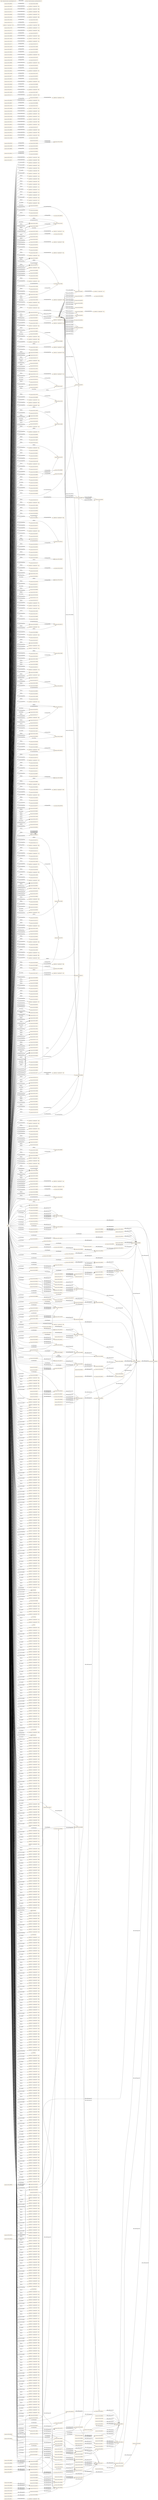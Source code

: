 digraph ar2dtool_diagram { 
rankdir=LR;
size="1501"
node [shape = rectangle, color="orange"]; "resource:SIO_000511" "resource:SIO_000520" "resource:SIO_000554" "1a983333:174e3824397:-7f60" "resource:SIO_000344" "1a983333:174e3824397:-7f6e" "resource:SIO_001265" "resource:SIO_000806" "1a983333:174e3824397:-7d6e" "resource:SIO_000112" "resource:SIO_000072" "resource:SIO_000452" "resource:SIO_010001" "resource:SIO_010010" "resource:SIO_010009" "resource:SIO_010341" "resource:SIO_001001" "resource:SIO_010456" "resource:SIO_000750" "resource:SIO_000256" "resource:SIO_000431" "resource:SIO_000758" "resource:SIO_000391" "1a983333:174e3824397:-7cfd" "resource:SIO_000692" "resource:SIO_000402" "resource:SIO_001091" "1a983333:174e3824397:-7cce" "resource:SIO_010336" "resource:SIO_000776" "1a983333:174e3824397:-7db4" "resource:SIO_000494" "resource:SIO_000056" "resource:SIO_010530" "resource:SIO_001014" "1a983333:174e3824397:-7e54" "resource:SIO_001405" "1a983333:174e3824397:-7fb6" "resource:SIO_000016" "resource:SIO_000092" "resource:SIO_010368" "resource:SIO_001216" "resource:SIO_010289" "resource:SIO_010416" "resource:SIO_010048" "resource:SIO_010057" "resource:SIO_000167" "resource:SIO_000314" "resource:SIO_010375" "1a983333:174e3824397:-7e26" "resource:SIO_001232" "resource:SIO_000962" "1a983333:174e3824397:-7e62" "resource:SIO_010464" "resource:SIO_010295" "resource:SIO_000417" "1a983333:174e3824397:-7fda" "resource:SIO_000106" "resource:SIO_000720" "1a983333:174e3824397:-7de2" "resource:SIO_010450" "1a983333:174e3824397:-7c9a" "resource:SIO_010458" "resource:SIO_000532" "1a983333:174e3824397:-7d58" "1a983333:174e3824397:-7d84" "1a983333:174e3824397:-7f57" "resource:SIO_000708" "resource:SIO_000070" "1a983333:174e3824397:-7f93" "resource:SIO_000404" "resource:SIO_010346" "resource:SIO_010075" "resource:SIO_001176" "1a983333:174e3824397:-7e9e" "resource:SIO_000185" "resource:SIO_001224" "resource:SIO_010035" "resource:SIO_000715" "1a983333:174e3824397:-7e6f" "resource:SIO_010362" "resource:SIO_001210" "resource:SIO_001197" "resource:SIO_000116" "resource:SIO_001218" "resource:SIO_000810" "resource:SIO_000125" "resource:SIO_000701" "resource:SIO_000076" "resource:SIO_000456" "resource:SIO_010442" "resource:SIO_000268" "resource:SIO_000499" "1a983333:174e3824397:-7e2c" "1a983333:174e3824397:-7d02" "1a983333:174e3824397:-7daf" "1a983333:174e3824397:-7cc8" "resource:SIO_001010" "resource:SIO_011126" "resource:SIO_000754" "1a983333:174e3824397:-7ed5" "resource:SIO_010008" "resource:SIO_001135" "resource:SIO_001095" "resource:SIO_000089" "resource:SIO_001008" "resource:SIO_010455" "resource:SIO_000722" "resource:SIO_001045" "1a983333:174e3824397:-7eec" "1a983333:174e3824397:-7ce9" "resource:SIO_010462" "resource:SIO_001353" "1a983333:174e3824397:-7f77" "resource:SIO_010101" "resource:SIO_000036" "resource:SIO_000647" "resource:SIO_000538" "resource:SIO_010497" "resource:SIO_001291" "resource:SIO_010783" "resource:SIO_000458" "1a983333:174e3824397:-7f1b" "1a983333:174e3824397:-7fac" "resource:SIO_001174" "resource:SIO_000913" "resource:SIO_000915" "resource:SIO_000613" "resource:SIO_000713" "1a983333:174e3824397:-7c9e" "resource:SIO_001188" "1a983333:174e3824397:-7e1d" "resource:SIO_000756" "resource:SIO_001297" "resource:SIO_010047" "resource:SIO_000123" "resource:SIO_000074" "resource:SIO_000083" "resource:SIO_010448" "resource:SIO_010533" "1a983333:174e3824397:-7f5d" "resource:SIO_000468" "resource:SIO_000014" "resource:SIO_000516" "resource:SIO_001093" "resource:SIO_000500" "resource:SIO_010051" "resource:SIO_001043" "resource:SIO_000508" "resource:SIO_000429" "resource:SIO_000809" "resource:SIO_010432" "resource:SIO_010782" "resource:SIO_000960" "resource:SIO_001132" "1a983333:174e3824397:-7e65" "1a983333:174e3824397:-7d3c" "resource:SIO_010004" "resource:SIO_000524" "resource:SIO_000550" "resource:SIO_010020" "resource:SIO_000034" "resource:SIO_000434" "resource:SIO_000577" "resource:SIO_000005" "resource:SIO_010309" "resource:SIO_010344" "resource:SIO_000747" "resource:SIO_000279" "1a983333:174e3824397:-7d63" "resource:SIO_000441" "1a983333:174e3824397:-7e3d" "resource:SIO_000327" "resource:SIO_000462" "resource:SIO_000143" "resource:SIO_001295" "resource:SIO_000114" "1a983333:174e3824397:-7e43" "resource:SIO_000454" "resource:SIO_000052" "resource:SIO_010378" "resource:SIO_000353" "resource:SIO_001370" "resource:SIO_001269" "resource:SIO_000012" "resource:SIO_000752" "resource:SIO_000555" "resource:SIO_001107" "1a983333:174e3824397:-7cb2" "resource:SIO_001301" "resource:SIO_001035" "1a983333:174e3824397:-7f2f" "resource:SIO_001266" "resource:SIO_011001" "resource:SIO_000541" "resource:SIO_000270" "resource:SIO_000318" "resource:SIO_000549" "resource:SIO_001071" "resource:SIO_000512" "resource:SIO_000579" "resource:SIO_010460" "resource:SIO_000638" "resource:SIO_010011" "resource:SIO_001273" "resource:SIO_010410" "1a983333:174e3824397:-7cb8" "resource:SIO_000609" "resource:SIO_000148" "resource:SIO_011118" "resource:SIO_001213" "1a983333:174e3824397:-7f7c" "1a983333:174e3824397:-7dcc" "1a983333:174e3824397:-7e4f" "resource:SIO_000704" "resource:SIO_010342" "resource:SIO_010071" "resource:SIO_000460" "resource:SIO_010039" "resource:SIO_000257" "resource:SIO_000805" "1a983333:174e3824397:-7f8f" "1a983333:174e3824397:-7cf1" "resource:SIO_010337" "resource:SIO_000664" "1a983333:174e3824397:-7dab" "resource:SIO_001233" "resource:SIO_001375" "resource:SIO_001267" "resource:SIO_000261" "1a983333:174e3824397:-7d7d" "1a983333:174e3824397:-7d1e" "resource:SIO_010058" "resource:SIO_010451" "resource:SIO_001041" "resource:SIO_010459" "1a983333:174e3824397:-7e0f" "resource:SIO_000807" "resource:SIO_010358" "1a983333:174e3824397:-7ca9" "resource:SIO_000963" "resource:SIO_010780" "resource:SIO_000113" "1a983333:174e3824397:-7c79" "resource:SIO_000004" "1a983333:174e3824397:-7ea8" "resource:SIO_000370" "resource:SIO_010296" "resource:SIO_010002" "resource:SIO_000405" "resource:SIO_000440" "resource:SIO_000448" "resource:SIO_000721" "resource:SIO_000751" "resource:SIO_000902" "resource:SIO_000432" "resource:SIO_010096" "resource:SIO_001294" "1a983333:174e3824397:-7ca2" "resource:SIO_001211" "resource:SIO_000702" "resource:SIO_010334" "resource:SIO_001177" "1a983333:174e3824397:-7dfa" "resource:SIO_000269" "resource:SIO_001015" "1a983333:174e3824397:-7ffc" "resource:SIO_000390" "1a983333:174e3824397:-7ff8" "resource:SIO_010443" "resource:SIO_000457" "resource:SIO_010043" "resource:SIO_001090" "resource:SIO_000505" "resource:SIO_001046" "resource:SIO_000168" "resource:SIO_000321" "resource:SIO_001116" "resource:SIO_010376" "resource:SIO_010424" "resource:SIO_000965" "1a983333:174e3824397:-7cbf" "resource:SIO_000418" "1a983333:174e3824397:-7d10" "resource:SIO_001009" "resource:SIO_010056" "resource:SIO_000723" "1a983333:174e3824397:-7e75" "resource:SIO_001264" "resource:SIO_010090" "resource:SIO_011007" "1a983333:174e3824397:-7d85" "resource:SIO_000111" "resource:SIO_000097" "resource:SIO_010463" "resource:SIO_010000" "resource:SIO_000903" "1a983333:174e3824397:-7da5" "resource:SIO_000614" "1a983333:174e3824397:-7f15" "resource:SIO_000640" "resource:SIO_000146" "1a983333:174e3824397:-7d52" "1a983333:174e3824397:-7f9b" "resource:SIO_000648" "resource:SIO_000430" "resource:SIO_001292" "resource:SIO_000289" "resource:SIO_000707" "resource:SIO_000337" "resource:SIO_000401" "resource:SIO_000459" "resource:SIO_000523" "resource:SIO_010340" "resource:SIO_010074" "resource:SIO_001175" "resource:SIO_001040" "resource:SIO_000914" "resource:SIO_000275" "resource:SIO_000675" "resource:SIO_000784" "resource:SIO_000714" "resource:SIO_011121" "1a983333:174e3824397:-7f36" "resource:SIO_001298" "resource:SIO_001215" "1a983333:174e3824397:-7c7f" "resource:SIO_010288" "resource:SIO_010415" "resource:SIO_001136" "resource:SIO_000342" "1a983333:174e3824397:-7f72" "resource:SIO_000376" "resource:SIO_000166" "1a983333:174e3824397:-7f43" "resource:SIO_010508" "1a983333:174e3824397:-7d9b" "resource:SIO_001231" "1a983333:174e3824397:-7e59" "resource:SIO_000015" "resource:SIO_000580" "resource:SIO_000091" "1a983333:174e3824397:-7f1e" "1a983333:174e3824397:-7dea" "resource:SIO_000150" "resource:SIO_010076" "resource:SIO_000995" "resource:SIO_001270" "resource:SIO_000307" "1a983333:174e3824397:-7fe3" "resource:SIO_001094" "resource:SIO_000559" "resource:SIO_000501" "resource:SIO_000509" "1a983333:174e3824397:-7e7b" "resource:SIO_001262" "resource:SIO_010457" "1a983333:174e3824397:-7e16" "resource:SIO_000762" "resource:SIO_001074" "resource:SIO_000539" "resource:SIO_000961" "resource:SIO_010005" "1a983333:174e3824397:-7ce3" "resource:SIO_010345" "1a983333:174e3824397:-7f27" "1a983333:174e3824397:-7cb4" "resource:SIO_000328" "resource:SIO_010100" "resource:SIO_000463" "resource:SIO_000144" "resource:SIO_000035" "resource:SIO_000435" "1a983333:174e3824397:-7c61" "1a983333:174e3824397:-7e92" "resource:SIO_010094" "resource:SIO_000395" "resource:SIO_010029" "1a983333:174e3824397:-7e1e" "1a983333:174e3824397:-7ff0" "1a983333:174e3824397:-7d28" "resource:SIO_000578" "resource:SIO_000115" "resource:SIO_001217" "resource:SIO_000006" "resource:SIO_000124" "1a983333:174e3824397:-7cd5" "resource:SIO_000626" "1a983333:174e3824397:-7fc1" "1a983333:174e3824397:-7ec7" "resource:SIO_001289" "resource:SIO_000498" "resource:SIO_000131" "resource:SIO_000653" "resource:SIO_000753" "resource:SIO_000997" "resource:SIO_001296" "resource:SIO_001209" "resource:SIO_000333" "resource:SIO_000455" "1a983333:174e3824397:-7f05" "resource:SIO_000503" "1a983333:174e3824397:-7d77" "1a983333:174e3824397:-7f48" "resource:SIO_000162" "1a983333:174e3824397:-7c70" "resource:SIO_000284" "resource:SIO_001227" "resource:SIO_010038" "resource:SIO_000354" "resource:SIO_011125" "resource:SIO_010299" "resource:SIO_010007" "resource:SIO_000556" "resource:SIO_010411" "resource:SIO_010310" "resource:SIO_010054" "resource:SIO_001145" "resource:SIO_001302" "resource:SIO_000592" "resource:SIO_011002" "resource:SIO_011119" "resource:SIO_000428" "resource:SIO_000437" "resource:SIO_010099" "resource:SIO_001072" "resource:SIO_000069" "resource:SIO_000000" "resource:SIO_000400" "resource:SIO_000967" "resource:SIO_010461" "1a983333:174e3824397:-7f97" "resource:SIO_000639" "resource:SIO_001274" "resource:SIO_000396" "resource:SIO_001003" "resource:SIO_000564" "1a983333:174e3824397:-7edd" "resource:SIO_000719" "resource:SIO_000612" "resource:SIO_000258" "1a983333:174e3824397:-7f3a" "resource:SIO_001214" "resource:SIO_001290" "resource:SIO_000755" "resource:SIO_001336" "resource:SIO_000705" "resource:SIO_000694" "resource:SIO_010046" "resource:SIO_000122" "resource:SIO_001038" "resource:SIO_010072" "resource:SIO_010532" "resource:SIO_000959" "1a983333:174e3824397:-7cbc" "1a983333:174e3824397:-7e6c" "resource:SIO_000476" "resource:SIO_000651" "resource:SIO_010025" "resource:SIO_001050" "resource:SIO_000794" "resource:SIO_001139" "resource:SIO_000073" "resource:SIO_000453" "resource:SIO_000340" "resource:SIO_010447" "resource:SIO_010059" "1a983333:174e3824397:-7c99" "1a983333:174e3824397:-7eb2" "resource:SIO_000483" "1a983333:174e3824397:-7d73" "1a983333:174e3824397:-7d6a" "resource:SIO_010506" "resource:SIO_000319" "resource:SIO_001234" "resource:SIO_000262" "resource:SIO_000449" "resource:SIO_000108" "resource:SIO_010052" "resource:SIO_000507" "resource:SIO_001260" "resource:SIO_000808" "1a983333:174e3824397:-7cea" "resource:SIO_010359" "resource:SIO_010423" "resource:SIO_000589" "resource:SIO_000017" "resource:SIO_010003" "resource:SIO_010343" "1a983333:174e3824397:-7da1" "resource:SIO_000562" "1a983333:174e3824397:-7fb2" "1a983333:174e3824397:-7dda" "resource:SIO_000142" "resource:SIO_000433" "resource:SIO_000469" "resource:SIO_000078" "resource:SIO_010044" "1a983333:174e3824397:-7c93" "resource:SIO_000780" "resource:SIO_010030" "1a983333:174e3824397:-7c8f" "resource:SIO_000616" "resource:SIO_000966" "resource:SIO_000302" "resource:SIO_010363" "resource:SIO_010284" "1a983333:174e3824397:-7dbe" "resource:SIO_000080" "resource:SIO_000984" "resource:SIO_001047" "1a983333:174e3824397:-7fd2" "resource:SIO_001117" "resource:SIO_010377" "resource:SIO_010091" "resource:SIO_010425" ; /*classes style*/
	"resource:SIO_010009" -> "resource:SIO_010010" [ label = "owl:disjointWith" ];
	"resource:SIO_001098" -> "resource:SIO_000272" [ label = "rdfs:subPropertyOf" ];
	"resource:SIO_010462" -> "resource:SIO_010463" [ label = "owl:disjointWith" ];
	"resource:SIO_001279" -> "resource:SIO_000008" [ label = "rdfs:subPropertyOf" ];
	"resource:SIO_010377" -> "resource:SIO_010378" [ label = "owl:disjointWith" ];
	"resource:SIO_010377" -> "1a983333:174e3824397:-7cbf" [ label = "owl:equivalentClass" ];
	"resource:SIO_000232" -> "resource:SIO_000062" [ label = "rdfs:subPropertyOf" ];
	"resource:SIO_000805" -> "resource:SIO_000806" [ label = "owl:disjointWith" ];
	"resource:SIO_010432" -> "1a983333:174e3824397:-7cb4" [ label = "owl:equivalentClass" ];
	"resource:SIO_000202" -> "resource:SIO_000145" [ label = "rdfs:subPropertyOf" ];
	"resource:SIO_000093" -> "resource:SIO_000068" [ label = "rdfs:subPropertyOf" ];
	"resource:SIO_001280" -> "resource:SIO_000011" [ label = "rdfs:subPropertyOf" ];
	"resource:SIO_000274" -> "resource:SIO_000497" [ label = "rdfs:subPropertyOf" ];
	"resource:SIO_000274" -> "resource:SIO_000244" [ label = "rdfs:subPropertyOf" ];
	"resource:SIO_001008" -> "1a983333:174e3824397:-7e16" [ label = "owl:equivalentClass" ];
	"resource:SIO_000455" -> "resource:SIO_000458" [ label = "owl:disjointWith" ];
	"resource:SIO_000455" -> "1a983333:174e3824397:-7f1e" [ label = "owl:equivalentClass" ];
	"resource:SIO_000063" -> "resource:SIO_000062" [ label = "rdfs:subPropertyOf" ];
	"resource:SIO_010082" -> "resource:SIO_010078" [ label = "rdfs:subPropertyOf" ];
	"resource:SIO_000244" -> "resource:SIO_000352" [ label = "rdfs:subPropertyOf" ];
	"resource:SIO_000636" -> "resource:SIO_000352" [ label = "rdfs:subPropertyOf" ];
	"resource:SIO_000425" -> "resource:SIO_000001" [ label = "rdfs:subPropertyOf" ];
	"resource:SIO_000214" -> "resource:SIO_000425" [ label = "rdfs:subPropertyOf" ];
	"resource:SIO_000793" -> "resource:SIO_000687" [ label = "rdfs:subPropertyOf" ];
	"resource:SIO_001401" -> "resource:SIO_001154" [ label = "rdfs:subPropertyOf" ];
	"resource:SIO_000974" -> "resource:SIO_000053" [ label = "rdfs:subPropertyOf" ];
	"resource:SIO_000497" -> "resource:SIO_000272" [ label = "rdfs:subPropertyOf" ];
	"resource:SIO_010782" -> "resource:SIO_010783" [ label = "owl:disjointWith" ];
	"resource:SIO_000286" -> "resource:SIO_000497" [ label = "rdfs:subPropertyOf" ];
	"resource:SIO_000552" -> "resource:SIO_000230" [ label = "rdfs:subPropertyOf" ];
	"resource:SIO_001262" -> "1a983333:174e3824397:-7d85" [ label = "owl:equivalentClass" ];
	"resource:SIO_000341" -> "resource:SIO_000425" [ label = "rdfs:subPropertyOf" ];
	"resource:SIO_000733" -> "resource:SIO_000737" [ label = "rdfs:subPropertyOf" ];
	"resource:SIO_000437" -> "1a983333:174e3824397:-7f3a" [ label = "owl:equivalentClass" ];
	"resource:SIO_010456" -> "1a983333:174e3824397:-7c9a" [ label = "owl:equivalentClass" ];
	"resource:SIO_000311" -> "resource:SIO_000232" [ label = "rdfs:subPropertyOf" ];
	"resource:SIO_000226" -> "resource:SIO_000236" [ label = "rdfs:subPropertyOf" ];
	"resource:SIO_000775" -> "resource:SIO_000773" [ label = "rdfs:subPropertyOf" ];
	"resource:SIO_000268" -> "1a983333:174e3824397:-7f6e" [ label = "owl:equivalentClass" ];
	"resource:SIO_000142" -> "resource:SIO_000143" [ label = "owl:disjointWith" ];
	"resource:SIO_000449" -> "resource:SIO_000468" [ label = "owl:disjointWith" ];
	"resource:SIO_000323" -> "resource:SIO_000128" [ label = "rdfs:subPropertyOf" ];
	"resource:SIO_001159" -> "resource:SIO_000062" [ label = "rdfs:subPropertyOf" ];
	"resource:SIO_000208" -> "resource:SIO_000773" [ label = "rdfs:subPropertyOf" ];
	"resource:SIO_000365" -> "resource:SIO_000219" [ label = "rdfs:subPropertyOf" ];
	"resource:SIO_000631" -> "resource:SIO_000628" [ label = "rdfs:subPropertyOf" ];
	"resource:SIO_000420" -> "resource:SIO_000425" [ label = "rdfs:subPropertyOf" ];
	"resource:SIO_000335" -> "resource:SIO_000652" [ label = "rdfs:subPropertyOf" ];
	"resource:SIO_000335" -> "resource:SIO_000293" [ label = "rdfs:subPropertyOf" ];
	"resource:SIO_000124" -> "1a983333:174e3824397:-7f93" [ label = "owl:equivalentClass" ];
	"resource:SIO_001045" -> "1a983333:174e3824397:-7e0f" [ label = "owl:equivalentClass" ];
	"resource:SIO_010058" -> "resource:SIO_010059" [ label = "owl:disjointWith" ];
	"resource:SIO_000673" -> "resource:SIO_000671" [ label = "rdfs:subPropertyOf" ];
	"resource:SIO_000462" -> "resource:SIO_000463" [ label = "owl:disjointWith" ];
	"resource:SIO_000251" -> "resource:SIO_000249" [ label = "rdfs:subPropertyOf" ];
	"resource:SIO_000643" -> "resource:SIO_000224" [ label = "rdfs:subPropertyOf" ];
	"resource:SIO_000558" -> "resource:SIO_010302" [ label = "rdfs:subPropertyOf" ];
	"resource:SIO_001353" -> "1a983333:174e3824397:-7d6e" [ label = "owl:equivalentClass" ];
	"resource:SIO_000221" -> "resource:SIO_000008" [ label = "rdfs:subPropertyOf" ];
	"resource:SIO_010336" -> "resource:SIO_010337" [ label = "owl:disjointWith" ];
	"resource:SIO_000709" -> "resource:SIO_000001" [ label = "rdfs:subPropertyOf" ];
	"resource:SIO_000293" -> "resource:SIO_000203" [ label = "rdfs:subPropertyOf" ];
	"resource:SIO_011126" -> "1a983333:174e3824397:-7c61" [ label = "owl:equivalentClass" ];
	"resource:SIO_000655" -> "resource:SIO_000294" [ label = "rdfs:subPropertyOf" ];
	"resource:SIO_000052" -> "1a983333:174e3824397:-7fda" [ label = "owl:equivalentClass" ];
	"resource:SIO_000710" -> "resource:SIO_000709" [ label = "rdfs:subPropertyOf" ];
	"resource:SIO_000233" -> "resource:SIO_000011" [ label = "rdfs:subPropertyOf" ];
	"resource:SIO_001154" -> "resource:SIO_000294" [ label = "rdfs:subPropertyOf" ];
	"resource:SIO_000203" -> "resource:SIO_000322" [ label = "rdfs:subPropertyOf" ];
	"resource:SIO_000697" -> "resource:SIO_000709" [ label = "rdfs:subPropertyOf" ];
	"resource:SIO_001009" -> "resource:SIO_001010" [ label = "owl:disjointWith" ];
	"resource:SIO_010083" -> "resource:SIO_010079" [ label = "rdfs:subPropertyOf" ];
	"resource:SIO_000064" -> "resource:SIO_000219" [ label = "rdfs:subPropertyOf" ];
	"resource:SIO_000456" -> "resource:SIO_000457" [ label = "owl:disjointWith" ];
	"resource:SIO_000245" -> "resource:SIO_000294" [ label = "rdfs:subPropertyOf" ];
	"resource:SIO_000511" -> "1a983333:174e3824397:-7f05" [ label = "owl:equivalentClass" ];
	"resource:SIO_000426" -> "resource:SIO_000425" [ label = "rdfs:subPropertyOf" ];
	"resource:SIO_000215" -> "resource:SIO_000011" [ label = "rdfs:subPropertyOf" ];
	"resource:SIO_001402" -> "resource:SIO_001154" [ label = "rdfs:subPropertyOf" ];
	"resource:SIO_000975" -> "resource:SIO_000093" [ label = "rdfs:subPropertyOf" ];
	"resource:SIO_000679" -> "resource:SIO_000054" [ label = "rdfs:subPropertyOf" ];
	"resource:SIO_000553" -> "resource:SIO_000231" [ label = "rdfs:subPropertyOf" ];
	"resource:SIO_000342" -> "1a983333:174e3824397:-7f48" [ label = "owl:equivalentClass" ];
	"resource:SIO_000734" -> "resource:SIO_000699" [ label = "rdfs:subPropertyOf" ];
	"resource:SIO_000257" -> "resource:SIO_000258" [ label = "owl:disjointWith" ];
	"resource:SIO_000131" -> "resource:SIO_001197" [ label = "owl:disjointWith" ];
	"resource:SIO_000523" -> "resource:SIO_000524" [ label = "owl:disjointWith" ];
	"resource:SIO_010457" -> "1a983333:174e3824397:-7c93" [ label = "owl:equivalentClass" ];
	"resource:SIO_000312" -> "resource:SIO_000229" [ label = "rdfs:subPropertyOf" ];
	"resource:SIO_000704" -> "resource:SIO_000721" [ label = "owl:disjointWith" ];
	"resource:SIO_000227" -> "resource:SIO_000643" [ label = "rdfs:subPropertyOf" ];
	"resource:SIO_000680" -> "resource:SIO_000679" [ label = "rdfs:subPropertyOf" ];
	"resource:SIO_010005" -> "resource:SIO_010047" [ label = "owl:disjointWith" ];
	"resource:SIO_000269" -> "resource:SIO_000270" [ label = "owl:disjointWith" ];
	"resource:SIO_010288" -> "resource:SIO_010289" [ label = "owl:disjointWith" ];
	"resource:SIO_000324" -> "resource:SIO_000202" [ label = "rdfs:subPropertyOf" ];
	"resource:SIO_010343" -> "1a983333:174e3824397:-7cea" [ label = "owl:equivalentClass" ];
	"resource:SIO_000692" -> "resource:SIO_000694" [ label = "owl:disjointWith" ];
	"resource:SIO_000028" -> "resource:SIO_000145" [ label = "rdfs:subPropertyOf" ];
	"resource:SIO_000209" -> "resource:SIO_000773" [ label = "rdfs:subPropertyOf" ];
	"resource:SIO_000577" -> "resource:SIO_000578" [ label = "owl:disjointWith" ];
	"resource:SIO_000758" -> "resource:SIO_001093" [ label = "owl:disjointWith" ];
	"resource:SIO_000240" -> "resource:SIO_000203" [ label = "rdfs:subPropertyOf" ];
	"resource:SIO_000632" -> "resource:SIO_000210" [ label = "rdfs:subPropertyOf" ];
	"resource:SIO_000421" -> "resource:SIO_000425" [ label = "rdfs:subPropertyOf" ];
	"resource:SIO_000210" -> "resource:SIO_000628" [ label = "rdfs:subPropertyOf" ];
	"resource:SIO_000125" -> "1a983333:174e3824397:-7f8f" [ label = "owl:equivalentClass" ];
	"resource:SIO_001046" -> "resource:SIO_001047" [ label = "owl:disjointWith" ];
	"resource:SIO_010410" -> "1a983333:174e3824397:-7cbc" [ label = "owl:equivalentClass" ];
	"resource:SIO_000970" -> "resource:SIO_000975" [ label = "rdfs:subPropertyOf" ];
	"resource:SIO_001101" -> "resource:SIO_000709" [ label = "rdfs:subPropertyOf" ];
	"resource:SIO_000674" -> "resource:SIO_000672" [ label = "rdfs:subPropertyOf" ];
	"resource:SIO_000589" -> "1a983333:174e3824397:-7eec" [ label = "owl:equivalentClass" ];
	"http://semanticscience.org/ontology/sio.owl" -> "http://creativecommons.org/licenses/by/4.0/" [ label = "terms:license" ];
	"resource:SIO_000252" -> "resource:SIO_000212" [ label = "rdfs:subPropertyOf" ];
	"resource:SIO_000644" -> "resource:SIO_000223" [ label = "rdfs:subPropertyOf" ];
	"resource:SIO_001269" -> "resource:SIO_001270" [ label = "owl:disjointWith" ];
	"resource:SIO_000222" -> "resource:SIO_000011" [ label = "rdfs:subPropertyOf" ];
	"resource:SIO_000011" -> "resource:SIO_000001" [ label = "rdfs:subPropertyOf" ];
	"resource:SIO_000318" -> "resource:SIO_000319" [ label = "owl:disjointWith" ];
	"resource:SIO_000294" -> "resource:SIO_000243" [ label = "rdfs:subPropertyOf" ];
	"resource:SIO_010000" -> "1a983333:174e3824397:-7d63" [ label = "owl:equivalentClass" ];
	"resource:SIO_001209" -> "1a983333:174e3824397:-7d9b" [ label = "owl:equivalentClass" ];
	"resource:SIO_000656" -> "resource:SIO_000655" [ label = "rdfs:subPropertyOf" ];
	"resource:SIO_000053" -> "resource:SIO_000028" [ label = "rdfs:subPropertyOf" ];
	"resource:SIO_000234" -> "resource:SIO_000008" [ label = "rdfs:subPropertyOf" ];
	"resource:SIO_001155" -> "resource:SIO_000352" [ label = "rdfs:subPropertyOf" ];
	"resource:SIO_000807" -> "resource:SIO_000808" [ label = "owl:disjointWith" ];
	"resource:SIO_001210" -> "resource:SIO_001211" [ label = "owl:disjointWith" ];
	"resource:SIO_000204" -> "resource:SIO_000322" [ label = "rdfs:subPropertyOf" ];
	"resource:SIO_000095" -> "resource:SIO_000011" [ label = "rdfs:subPropertyOf" ];
	"resource:SIO_000668" -> "resource:SIO_000628" [ label = "rdfs:subPropertyOf" ];
	"resource:SIO_010295" -> "resource:SIO_010296" [ label = "owl:disjointWith" ];
	"resource:SIO_000246" -> "resource:SIO_000245" [ label = "rdfs:subPropertyOf" ];
	"resource:SIO_000427" -> "resource:SIO_000424" [ label = "rdfs:subPropertyOf" ];
	"resource:SIO_000216" -> "resource:SIO_000008" [ label = "rdfs:subPropertyOf" ];
	"resource:SIO_001403" -> "resource:SIO_000001" [ label = "rdfs:subPropertyOf" ];
	"resource:SIO_000005" -> "resource:SIO_000340" [ label = "owl:disjointWith" ];
	"resource:SIO_000288" -> "resource:SIO_000203" [ label = "rdfs:subPropertyOf" ];
	"resource:SIO_000554" -> "resource:SIO_000555" [ label = "owl:disjointWith" ];
	"resource:SIO_000469" -> "1a983333:174e3824397:-7f15" [ label = "owl:equivalentClass" ];
	"resource:SIO_010362" -> "1a983333:174e3824397:-7cce" [ label = "owl:equivalentClass" ];
	"resource:SIO_000735" -> "resource:SIO_000733" [ label = "rdfs:subPropertyOf" ];
	"resource:SIO_000132" -> "resource:SIO_000322" [ label = "rdfs:subPropertyOf" ];
	"resource:SIO_010458" -> "1a983333:174e3824397:-7c8f" [ label = "owl:equivalentClass" ];
	"resource:SIO_000313" -> "resource:SIO_000310" [ label = "rdfs:subPropertyOf" ];
	"resource:SIO_000892" -> "resource:SIO_000212" [ label = "rdfs:subPropertyOf" ];
	"resource:SIO_000228" -> "resource:SIO_000644" [ label = "rdfs:subPropertyOf" ];
	"resource:SIO_000681" -> "resource:SIO_000679" [ label = "rdfs:subPropertyOf" ];
	"resource:SIO_000017" -> "resource:SIO_000354" [ label = "owl:disjointWith" ];
	"resource:SIO_010302" -> "resource:SIO_000272" [ label = "rdfs:subPropertyOf" ];
	"resource:SIO_000089" -> "1a983333:174e3824397:-7fc1" [ label = "owl:equivalentClass" ];
	"resource:SIO_000440" -> "1a983333:174e3824397:-7f2f" [ label = "owl:equivalentClass" ];
	"resource:SIO_000355" -> "resource:SIO_000229" [ label = "rdfs:subPropertyOf" ];
	"resource:SIO_000059" -> "resource:SIO_000008" [ label = "rdfs:subPropertyOf" ];
	"resource:SIO_010078" -> "resource:SIO_000338" [ label = "rdfs:subPropertyOf" ];
	"resource:SIO_000325" -> "1a983333:174e3824397:-7ff4" [ label = "owl:propertyChainAxiom" ];
	"resource:SIO_000325" -> "resource:SIO_000322" [ label = "rdfs:subPropertyOf" ];
	"resource:SIO_001035" -> "resource:SIO_001038" [ label = "owl:disjointWith" ];
	"resource:SIO_000029" -> "resource:SIO_000096" [ label = "rdfs:subPropertyOf" ];
	"resource:SIO_001301" -> "resource:SIO_001302" [ label = "owl:disjointWith" ];
	"resource:SIO_010048" -> "resource:SIO_010052" [ label = "owl:disjointWith" ];
	"resource:SIO_000482" -> "resource:SIO_000283" [ label = "rdfs:subPropertyOf" ];
	"resource:SIO_000060" -> "resource:SIO_000205" [ label = "rdfs:subPropertyOf" ];
	"resource:SIO_000452" -> "resource:SIO_000454" [ label = "owl:disjointWith" ];
	"resource:SIO_000452" -> "resource:SIO_000453" [ label = "owl:disjointWith" ];
	"resource:SIO_000241" -> "resource:SIO_000652" [ label = "rdfs:subPropertyOf" ];
	"resource:SIO_000241" -> "resource:SIO_000211" [ label = "rdfs:subPropertyOf" ];
	"resource:SIO_000633" -> "resource:SIO_000205" [ label = "rdfs:subPropertyOf" ];
	"resource:SIO_000422" -> "resource:SIO_000283" [ label = "rdfs:subPropertyOf" ];
	"resource:SIO_000211" -> "resource:SIO_000203" [ label = "rdfs:subPropertyOf" ];
	"resource:SIO_000971" -> "resource:SIO_000974" [ label = "rdfs:subPropertyOf" ];
	"resource:SIO_000307" -> "1a983333:174e3824397:-7f60" [ label = "owl:equivalentClass" ];
	"resource:SIO_000283" -> "resource:SIO_000272" [ label = "rdfs:subPropertyOf" ];
	"resource:SIO_000675" -> "1a983333:174e3824397:-7ec7" [ label = "owl:equivalentClass" ];
	"resource:SIO_000072" -> "resource:SIO_000073" [ label = "owl:disjointWith" ];
	"resource:SIO_000253" -> "resource:SIO_000008" [ label = "rdfs:subPropertyOf" ];
	"resource:SIO_001174" -> "1a983333:174e3824397:-7dbe" [ label = "owl:equivalentClass" ];
	"resource:SIO_000223" -> "resource:SIO_000008" [ label = "rdfs:subPropertyOf" ];
	"resource:SIO_010423" -> "1a983333:174e3824397:-7cb8" [ label = "owl:equivalentClass" ];
	"resource:SIO_000772" -> "resource:SIO_000631" [ label = "rdfs:subPropertyOf" ];
	"resource:SIO_000687" -> "resource:SIO_000322" [ label = "rdfs:subPropertyOf" ];
	"resource:SIO_001090" -> "resource:SIO_001091" [ label = "owl:disjointWith" ];
	"resource:SIO_000657" -> "resource:SIO_000352" [ label = "rdfs:subPropertyOf" ];
	"resource:SIO_000054" -> "resource:SIO_000053" [ label = "rdfs:subPropertyOf" ];
	"resource:SIO_000235" -> "resource:SIO_000586" [ label = "rdfs:subPropertyOf" ];
	"resource:SIO_001156" -> "resource:SIO_000294" [ label = "rdfs:subPropertyOf" ];
	"resource:SIO_001156" -> "resource:SIO_000229" [ label = "rdfs:subPropertyOf" ];
	"resource:SIO_000205" -> "resource:SIO_000212" [ label = "rdfs:subPropertyOf" ];
	"resource:SIO_000784" -> "resource:SIO_010048" [ label = "owl:disjointWith" ];
	"resource:SIO_000699" -> "resource:SIO_000737" [ label = "rdfs:subPropertyOf" ];
	"resource:SIO_000965" -> "1a983333:174e3824397:-7e43" [ label = "owl:equivalentClass" ];
	"resource:SIO_000096" -> "resource:SIO_000093" [ label = "rdfs:subPropertyOf" ];
	"resource:SIO_000362" -> "resource:SIO_000008" [ label = "rdfs:subPropertyOf" ];
	"resource:SIO_000277" -> "resource:SIO_000631" [ label = "rdfs:subPropertyOf" ];
	"resource:SIO_000066" -> "resource:SIO_000253" [ label = "rdfs:subPropertyOf" ];
	"resource:SIO_000458" -> "1a983333:174e3824397:-7f1b" [ label = "owl:equivalentClass" ];
	"resource:SIO_000332" -> "resource:SIO_000563" [ label = "rdfs:subPropertyOf" ];
	"resource:SIO_000247" -> "resource:SIO_000244" [ label = "rdfs:subPropertyOf" ];
	"resource:SIO_000905" -> "resource:SIO_000291" [ label = "rdfs:subPropertyOf" ];
	"resource:SIO_010532" -> "resource:SIO_010533" [ label = "owl:disjointWith" ];
	"resource:SIO_010447" -> "resource:SIO_010448" [ label = "owl:disjointWith" ];
	"resource:SIO_000217" -> "resource:SIO_000223" [ label = "rdfs:subPropertyOf" ];
	"resource:SIO_000609" -> "1a983333:174e3824397:-7edd" [ label = "owl:equivalentClass" ];
	"resource:SIO_001404" -> "resource:SIO_001403" [ label = "rdfs:subPropertyOf" ];
	"resource:SIO_000640" -> "resource:SIO_000751" [ label = "owl:disjointWith" ];
	"resource:SIO_010363" -> "1a983333:174e3824397:-7cc8" [ label = "owl:equivalentClass" ];
	"resource:SIO_000736" -> "resource:SIO_000001" [ label = "rdfs:subPropertyOf" ];
	"resource:SIO_010459" -> "resource:SIO_010460" [ label = "owl:disjointWith" ];
	"resource:SIO_000314" -> "1a983333:174e3824397:-7f5d" [ label = "owl:equivalentClass" ];
	"resource:SIO_000229" -> "resource:SIO_000132" [ label = "rdfs:subPropertyOf" ];
	"resource:SIO_000682" -> "resource:SIO_000029" [ label = "rdfs:subPropertyOf" ];
	"resource:SIO_000652" -> "resource:SIO_000203" [ label = "rdfs:subPropertyOf" ];
	"resource:SIO_001096" -> "resource:SIO_000272" [ label = "rdfs:subPropertyOf" ];
	"resource:SIO_000441" -> "1a983333:174e3824397:-7f27" [ label = "owl:equivalentClass" ];
	"resource:SIO_010375" -> "resource:SIO_010376" [ label = "owl:disjointWith" ];
	"resource:SIO_000356" -> "resource:SIO_000062" [ label = "rdfs:subPropertyOf" ];
	"resource:SIO_001277" -> "resource:SIO_000628" [ label = "rdfs:subPropertyOf" ];
	"resource:SIO_000230" -> "resource:SIO_000132" [ label = "rdfs:subPropertyOf" ];
	"resource:SIO_000145" -> "resource:SIO_000322" [ label = "rdfs:subPropertyOf" ];
	"resource:SIO_010079" -> "resource:SIO_000339" [ label = "rdfs:subPropertyOf" ];
	"resource:SIO_000960" -> "resource:SIO_000962" [ label = "owl:disjointWith" ];
	"resource:SIO_000960" -> "resource:SIO_000961" [ label = "owl:disjointWith" ];
	"resource:SIO_000272" -> "resource:SIO_000736" [ label = "rdfs:subPropertyOf" ];
	"resource:SIO_000579" -> "resource:SIO_000580" [ label = "owl:disjointWith" ];
	"resource:SIO_000061" -> "resource:SIO_000322" [ label = "rdfs:subPropertyOf" ];
	"resource:SIO_010080" -> "resource:SIO_010078" [ label = "rdfs:subPropertyOf" ];
	"resource:SIO_000242" -> "resource:SIO_000652" [ label = "rdfs:subPropertyOf" ];
	"resource:SIO_000242" -> "resource:SIO_000240" [ label = "rdfs:subPropertyOf" ];
	"resource:SIO_000634" -> "resource:SIO_000558" [ label = "rdfs:subPropertyOf" ];
	"resource:SIO_000900" -> "resource:SIO_000216" [ label = "rdfs:subPropertyOf" ];
	"resource:SIO_000549" -> "resource:SIO_000550" [ label = "owl:disjointWith" ];
	"resource:SIO_010442" -> "1a983333:174e3824397:-7ca9" [ label = "owl:equivalentClass" ];
	"resource:SIO_000338" -> "resource:SIO_000563" [ label = "rdfs:subPropertyOf" ];
	"resource:SIO_000338" -> "resource:SIO_000243" [ label = "rdfs:subPropertyOf" ];
	"resource:SIO_000212" -> "resource:SIO_000001" [ label = "rdfs:subPropertyOf" ];
	"resource:SIO_000972" -> "resource:SIO_000974" [ label = "rdfs:subPropertyOf" ];
	"resource:SIO_000495" -> "resource:SIO_000272" [ label = "rdfs:subPropertyOf" ];
	"resource:SIO_010780" -> "1a983333:174e3824397:-7c70" [ label = "owl:equivalentClass" ];
	"resource:SIO_000254" -> "resource:SIO_000011" [ label = "rdfs:subPropertyOf" ];
	"resource:SIO_000646" -> "resource:SIO_000643" [ label = "rdfs:subPropertyOf" ];
	"resource:SIO_000224" -> "resource:SIO_000011" [ label = "rdfs:subPropertyOf" ];
	"resource:SIO_000139" -> "resource:SIO_000132" [ label = "rdfs:subPropertyOf" ];
	"resource:SIO_010424" -> "resource:SIO_010425" [ label = "owl:disjointWith" ];
	"resource:SIO_000773" -> "resource:SIO_000252" [ label = "rdfs:subPropertyOf" ];
	"resource:SIO_000562" -> "resource:SIO_010284" [ label = "owl:disjointWith" ];
	"resource:SIO_000477" -> "resource:SIO_000422" [ label = "rdfs:subPropertyOf" ];
	"resource:SIO_010309" -> "resource:SIO_010310" [ label = "owl:disjointWith" ];
	"resource:SIO_000658" -> "resource:SIO_000657" [ label = "rdfs:subPropertyOf" ];
	"resource:SIO_001242" -> "resource:SIO_000736" [ label = "rdfs:subPropertyOf" ];
	"resource:SIO_001157" -> "resource:SIO_000352" [ label = "rdfs:subPropertyOf" ];
	"resource:SIO_000236" -> "resource:SIO_000646" [ label = "rdfs:subPropertyOf" ];
	"resource:SIO_000628" -> "resource:SIO_000001" [ label = "rdfs:subPropertyOf" ];
	"resource:SIO_000809" -> "1a983333:174e3824397:-7e6f" [ label = "owl:equivalentClass" ];
	"resource:SIO_000206" -> "resource:SIO_000772" [ label = "rdfs:subPropertyOf" ];
	"resource:SIO_000966" -> "resource:SIO_000967" [ label = "owl:disjointWith" ];
	"resource:SIO_000363" -> "resource:SIO_000011" [ label = "rdfs:subPropertyOf" ];
	"resource:SIO_000278" -> "resource:SIO_000252" [ label = "rdfs:subPropertyOf" ];
	"resource:SIO_000810" -> "1a983333:174e3824397:-7e6c" [ label = "owl:equivalentClass" ];
	"resource:SIO_000248" -> "resource:SIO_000352" [ label = "rdfs:subPropertyOf" ];
	"resource:SIO_000122" -> "1a983333:174e3824397:-7f9b" [ label = "owl:equivalentClass" ];
	"resource:SIO_000490" -> "resource:SIO_000482" [ label = "rdfs:subPropertyOf" ];
	"resource:SIO_000218" -> "resource:SIO_000224" [ label = "rdfs:subPropertyOf" ];
	"resource:SIO_000671" -> "resource:SIO_000008" [ label = "rdfs:subPropertyOf" ];
	"resource:SIO_001405" -> "resource:SIO_010052" [ label = "owl:disjointWith" ];
	"resource:SIO_000586" -> "resource:SIO_000644" [ label = "rdfs:subPropertyOf" ];
	"resource:SIO_000641" -> "resource:SIO_000008" [ label = "rdfs:subPropertyOf" ];
	"resource:SIO_000737" -> "resource:SIO_000736" [ label = "rdfs:subPropertyOf" ];
	"resource:SIO_000707" -> "resource:SIO_000708" [ label = "owl:disjointWith" ];
	"resource:SIO_000291" -> "resource:SIO_000230" [ label = "rdfs:subPropertyOf" ];
	"resource:SIO_000080" -> "resource:SIO_000448" [ label = "owl:disjointWith" ];
	"resource:SIO_001097" -> "resource:SIO_000272" [ label = "rdfs:subPropertyOf" ];
	"resource:SIO_010461" -> "resource:SIO_010464" [ label = "owl:disjointWith" ];
	"resource:SIO_001278" -> "resource:SIO_000628" [ label = "rdfs:subPropertyOf" ];
	"resource:SIO_000749" -> "resource:SIO_000737" [ label = "rdfs:subPropertyOf" ];
	"resource:SIO_000231" -> "resource:SIO_000062" [ label = "rdfs:subPropertyOf" ];
	"resource:SIO_000020" -> "resource:SIO_000210" [ label = "rdfs:subPropertyOf" ];
	"resource:SIO_010346" -> "1a983333:174e3824397:-7cd5" [ label = "owl:equivalentClass" ];
	"resource:SIO_000719" -> "resource:SIO_000720" [ label = "owl:disjointWith" ];
	"resource:SIO_000092" -> "1a983333:174e3824397:-7fb6" [ label = "owl:equivalentClass" ];
	"resource:SIO_000484" -> "resource:SIO_000482" [ label = "rdfs:subPropertyOf" ];
	"resource:SIO_000273" -> "resource:SIO_000053" [ label = "rdfs:subPropertyOf" ];
	"resource:SIO_000062" -> "resource:SIO_000322" [ label = "rdfs:subPropertyOf" ];
	"resource:SIO_010081" -> "resource:SIO_010079" [ label = "rdfs:subPropertyOf" ];
	"resource:SIO_001375" -> "1a983333:174e3824397:-7d6a" [ label = "owl:equivalentClass" ];
	"resource:SIO_000369" -> "resource:SIO_000273" [ label = "rdfs:subPropertyOf" ];
	"resource:SIO_000243" -> "resource:SIO_000322" [ label = "rdfs:subPropertyOf" ];
	"resource:SIO_000635" -> "resource:SIO_000294" [ label = "rdfs:subPropertyOf" ];
	"resource:SIO_000901" -> "resource:SIO_000215" [ label = "rdfs:subPropertyOf" ];
	"resource:SIO_000424" -> "resource:SIO_000283" [ label = "rdfs:subPropertyOf" ];
	"resource:SIO_000339" -> "resource:SIO_000557" [ label = "rdfs:subPropertyOf" ];
	"resource:SIO_000339" -> "resource:SIO_000243" [ label = "rdfs:subPropertyOf" ];
	"resource:SIO_000213" -> "resource:SIO_000425" [ label = "rdfs:subPropertyOf" ];
	"resource:SIO_000128" -> "resource:SIO_000061" [ label = "rdfs:subPropertyOf" ];
	"resource:SIO_000973" -> "resource:SIO_000975" [ label = "rdfs:subPropertyOf" ];
	"resource:SIO_000496" -> "resource:SIO_000495" [ label = "rdfs:subPropertyOf" ];
	"resource:SIO_000255" -> "resource:SIO_000008" [ label = "rdfs:subPropertyOf" ];
	"resource:SIO_000647" -> "resource:SIO_000648" [ label = "owl:disjointWith" ];
	"resource:SIO_010455" -> "1a983333:174e3824397:-7c9e" [ label = "owl:equivalentClass" ];
	"resource:SIO_000310" -> "resource:SIO_000093" [ label = "rdfs:subPropertyOf" ];
	"resource:SIO_000225" -> "resource:SIO_000235" [ label = "rdfs:subPropertyOf" ];
	"resource:SIO_000774" -> "resource:SIO_000772" [ label = "rdfs:subPropertyOf" ];
	"resource:SIO_001116" -> "resource:SIO_001117" [ label = "owl:disjointWith" ];
	"resource:SIO_000563" -> "resource:SIO_000628" [ label = "rdfs:subPropertyOf" ];
	"resource:SIO_000352" -> "resource:SIO_000243" [ label = "rdfs:subPropertyOf" ];
	"resource:SIO_001273" -> "resource:SIO_001274" [ label = "owl:disjointWith" ];
	"resource:SIO_000322" -> "resource:SIO_000001" [ label = "rdfs:subPropertyOf" ];
	"resource:SIO_001158" -> "resource:SIO_000229" [ label = "rdfs:subPropertyOf" ];
	"resource:SIO_000629" -> "resource:SIO_000557" [ label = "rdfs:subPropertyOf" ];
	"resource:SIO_000207" -> "resource:SIO_000772" [ label = "rdfs:subPropertyOf" ];
	"resource:SIO_010100" -> "resource:SIO_010101" [ label = "owl:disjointWith" ];
	"resource:SIO_000364" -> "resource:SIO_000253" [ label = "rdfs:subPropertyOf" ];
	"resource:SIO_000630" -> "resource:SIO_010302" [ label = "rdfs:subPropertyOf" ];
	"resource:SIO_000068" -> "resource:SIO_000061" [ label = "rdfs:subPropertyOf" ];
	"resource:SIO_000334" -> "resource:SIO_000652" [ label = "rdfs:subPropertyOf" ];
	"resource:SIO_000334" -> "resource:SIO_000288" [ label = "rdfs:subPropertyOf" ];
	"resource:SIO_000249" -> "resource:SIO_000294" [ label = "rdfs:subPropertyOf" ];
	"resource:SIO_000123" -> "1a983333:174e3824397:-7f97" [ label = "owl:equivalentClass" ];
	"resource:SIO_010057" -> "1a983333:174e3824397:-7d3c" [ label = "owl:equivalentClass" ];
	"resource:SIO_000491" -> "resource:SIO_000482" [ label = "rdfs:subPropertyOf" ];
	"resource:SIO_000219" -> "resource:SIO_000011" [ label = "rdfs:subPropertyOf" ];
	"resource:SIO_000672" -> "resource:SIO_000011" [ label = "rdfs:subPropertyOf" ];
	"resource:SIO_000008" -> "resource:SIO_000001" [ label = "rdfs:subPropertyOf" ];
	"resource:SIO_000250" -> "resource:SIO_000248" [ label = "rdfs:subPropertyOf" ];
	"resource:SIO_000642" -> "resource:SIO_000011" [ label = "rdfs:subPropertyOf" ];
	"resource:SIO_000557" -> "resource:SIO_000212" [ label = "rdfs:subPropertyOf" ];
	"resource:SIO_000738" -> "resource:SIO_000737" [ label = "rdfs:subPropertyOf" ];
	"resource:SIO_000612" -> "1a983333:174e3824397:-7ed5" [ label = "owl:equivalentClass" ];
	"NULL" -> "resource:SIO_000498" [ label = "rdf:first" ];
	"NULL" -> "resource:SIO_000070" [ label = "rdf:first" ];
	"NULL" -> "1a983333:174e3824397:-7d9a" [ label = "owl:unionOf" ];
	"NULL" -> "resource:SIO_000776" [ label = "owl:someValuesFrom" ];
	"NULL" -> "resource:SIO_000115" [ label = "rdf:first" ];
	"NULL" -> "1a983333:174e3824397:-7f6f" [ label = "rdf:rest" ];
	"NULL" -> "resource:SIO_000613" [ label = "owl:someValuesFrom" ];
	"NULL" -> "1a983333:174e3824397:-7ff3" [ label = "rdf:rest" ];
	"NULL" -> "1a983333:174e3824397:-7bfc" [ label = "rdf:rest" ];
	"NULL" -> "resource:SIO_000146" [ label = "owl:someValuesFrom" ];
	"NULL" -> "1a983333:174e3824397:-7daa" [ label = "owl:intersectionOf" ];
	"NULL" -> "1a983333:174e3824397:-7d0f" [ label = "owl:intersectionOf" ];
	"NULL" -> "resource:SIO_000072" [ label = "owl:someValuesFrom" ];
	"NULL" -> "resource:SIO_000059" [ label = "owl:onProperty" ];
	"NULL" -> "1a983333:174e3824397:-7ee4" [ label = "owl:intersectionOf" ];
	"NULL" -> "resource:SIO_010344" [ label = "owl:someValuesFrom" ];
	"NULL" -> "resource:SIO_001217" [ label = "rdf:first" ];
	"NULL" -> "1a983333:174e3824397:-7f9a" [ label = "owl:intersectionOf" ];
	"NULL" -> "1a983333:174e3824397:-7cc5" [ label = "rdf:rest" ];
	"NULL" -> "resource:SIO_001177" [ label = "owl:someValuesFrom" ];
	"NULL" -> "1a983333:174e3824397:-7ddf" [ label = "rdf:rest" ];
	"NULL" -> "resource:SIO_011007" [ label = "owl:someValuesFrom" ];
	"NULL" -> "1a983333:174e3824397:-7cd2" [ label = "rdf:rest" ];
	"NULL" -> "resource:SIO_000210" [ label = "owl:onProperty" ];
	"NULL" -> "1a983333:174e3824397:-7c0f" [ label = "rdf:rest" ];
	"NULL" -> "1a983333:174e3824397:-7d88" [ label = "rdf:rest" ];
	"NULL" -> "1a983333:174e3824397:-7dec" [ label = "rdf:rest" ];
	"NULL" -> "1a983333:174e3824397:-7db3" [ label = "owl:intersectionOf" ];
	"NULL" -> "1a983333:174e3824397:-7f96" [ label = "owl:intersectionOf" ];
	"NULL" -> "resource:SIO_010450" [ label = "owl:someValuesFrom" ];
	"NULL" -> "resource:SIO_000433" [ label = "rdf:first" ];
	"NULL" -> "resource:SIO_000268" [ label = "owl:someValuesFrom" ];
	"NULL" -> "1a983333:174e3824397:-7c5f" [ label = "rdf:rest" ];
	"NULL" -> "resource:SIO_010375" [ label = "rdf:first" ];
	"NULL" -> "1a983333:174e3824397:-7cdc" [ label = "owl:unionOf" ];
	"NULL" -> "1a983333:174e3824397:-7c86" [ label = "owl:unionOf" ];
	"NULL" -> "resource:SIO_000499" [ label = "owl:someValuesFrom" ];
	"NULL" -> "1a983333:174e3824397:-7ea8" [ label = "owl:someValuesFrom" ];
	"NULL" -> "resource:SIO_000006" [ label = "rdf:first" ];
	"NULL" -> "1a983333:174e3824397:-7e7c" [ label = "rdf:rest" ];
	"NULL" -> "1a983333:174e3824397:-7e4f" [ label = "owl:someValuesFrom" ];
	"NULL" -> "resource:SIO_000456" [ label = "rdf:first" ];
	"NULL" -> "resource:SIO_000272" [ label = "owl:onProperty" ];
	"NULL" -> "resource:SIO_000069" [ label = "owl:someValuesFrom" ];
	"NULL" -> "1a983333:174e3824397:-7eac" [ label = "owl:intersectionOf" ];
	"NULL" -> "resource:SIO_000096" [ label = "owl:onProperty" ];
	"NULL" -> "1a983333:174e3824397:-7e2b" [ label = "owl:unionOf" ];
	"NULL" -> "1a983333:174e3824397:-7d70" [ label = "rdf:rest" ];
	"NULL" -> "1a983333:174e3824397:-7f68" [ label = "owl:unionOf" ];
	"NULL" -> "1a983333:174e3824397:-7cad" [ label = "rdf:rest" ];
	"NULL" -> "resource:SIO_000434" [ label = "rdf:first" ];
	"NULL" -> "resource:SIO_010079" [ label = "owl:onProperty" ];
	"NULL" -> "resource:SIO_000214" [ label = "owl:onProperty" ];
	"NULL" -> "resource:SIO_010376" [ label = "rdf:first" ];
	"NULL" -> "1a983333:174e3824397:-7f18" [ label = "rdf:rest" ];
	"NULL" -> "1a983333:174e3824397:-7c57" [ label = "rdf:rest" ];
	"NULL" -> "1a983333:174e3824397:-7c18" [ label = "rdf:rest" ];
	"NULL" -> "resource:SIO_010094" [ label = "owl:someValuesFrom" ];
	"NULL" -> "resource:SIO_010010" [ label = "owl:onClass" ];
	"NULL" -> "resource:SIO_010463" [ label = "rdf:first" ];
	"NULL" -> "resource:SIO_000808" [ label = "rdf:first" ];
	"NULL" -> "1a983333:174e3824397:-7c3c" [ label = "owl:members" ];
	"NULL" -> "1a983333:174e3824397:-7e78" [ label = "rdf:rest" ];
	"NULL" -> "resource:SIO_001047" [ label = "rdf:first" ];
	"NULL" -> "1a983333:174e3824397:-7c25" [ label = "rdf:rest" ];
	"NULL" -> "resource:SIO_010358" [ label = "rdf:first" ];
	"NULL" -> "resource:SIO_010008" [ label = "owl:someValuesFrom" ];
	"NULL" -> "resource:SIO_000261" [ label = "owl:someValuesFrom" ];
	"NULL" -> "1a983333:174e3824397:-7c32" [ label = "rdf:rest" ];
	"NULL" -> "1a983333:174e3824397:-7dab" [ label = "owl:someValuesFrom" ];
	"NULL" -> "1a983333:174e3824397:-7eaa" [ label = "rdf:rest" ];
	"NULL" -> "resource:SIO_000635" [ label = "owl:onProperty" ];
	"NULL" -> "resource:SIO_001050" [ label = "owl:someValuesFrom" ];
	"NULL" -> "1a983333:174e3824397:-7f14" [ label = "owl:intersectionOf" ];
	"NULL" -> "1a983333:174e3824397:-7fac" [ label = "owl:someValuesFrom" ];
	"NULL" -> "1a983333:174e3824397:-7ff9" [ label = "rdf:rest" ];
	"NULL" -> "resource:SIO_000035" [ label = "rdf:first" ];
	"NULL" -> "1a983333:174e3824397:-7ce8" [ label = "owl:intersectionOf" ];
	"NULL" -> "resource:SIO_000355" [ label = "owl:onProperty" ];
	"NULL" -> "1a983333:174e3824397:-7c00" [ label = "rdf:rest" ];
	"NULL" -> "resource:SIO_000325" [ label = "rdf:first" ];
	"NULL" -> "resource:SIO_001234" [ label = "owl:someValuesFrom" ];
	"NULL" -> "1a983333:174e3824397:-7e14" [ label = "rdf:rest" ];
	"NULL" -> "resource:SIO_000707" [ label = "owl:someValuesFrom" ];
	"NULL" -> "resource:SIO_010464" [ label = "rdf:first" ];
	"NULL" -> "1a983333:174e3824397:-7e9d" [ label = "owl:intersectionOf" ];
	"NULL" -> "resource:SIO_001215" [ label = "rdf:first" ];
	"NULL" -> "resource:SIO_011119" [ label = "owl:someValuesFrom" ];
	"NULL" -> "1a983333:174e3824397:-7d7a" [ label = "rdf:rest" ];
	"NULL" -> "resource:SIO_000273" [ label = "owl:onProperty" ];
	"NULL" -> "resource:SIO_000915" [ label = "rdf:first" ];
	"NULL" -> "resource:SIO_000312" [ label = "owl:onProperty" ];
	"NULL" -> "resource:SIO_001227" [ label = "owl:someValuesFrom" ];
	"NULL" -> "1a983333:174e3824397:-7e74" [ label = "owl:intersectionOf" ];
	"NULL" -> "resource:SIO_000333" [ label = "rdf:first" ];
	"NULL" -> "1a983333:174e3824397:-7fd1" [ label = "owl:intersectionOf" ];
	"NULL" -> "resource:SIO_001003" [ label = "owl:someValuesFrom" ];
	"NULL" -> "resource:SIO_000762" [ label = "owl:someValuesFrom" ];
	"NULL" -> "1a983333:174e3824397:-7f47" [ label = "owl:intersectionOf" ];
	"NULL" -> "1a983333:174e3824397:-7caf" [ label = "owl:intersectionOf" ];
	"NULL" -> "1a983333:174e3824397:-7cd4" [ label = "owl:intersectionOf" ];
	"NULL" -> "1a983333:174e3824397:-7e8f" [ label = "rdf:rest" ];
	"NULL" -> "1a983333:174e3824397:-7fee" [ label = "rdf:rest" ];
	"NULL" -> "1a983333:174e3824397:-7c8c" [ label = "rdf:rest" ];
	"NULL" -> "1a983333:174e3824397:-7faf" [ label = "rdf:rest" ];
	"NULL" -> "resource:SIO_000256" [ label = "owl:someValuesFrom" ];
	"NULL" -> "1a983333:174e3824397:-7cff" [ label = "rdf:rest" ];
	"NULL" -> "1a983333:174e3824397:-7fab" [ label = "owl:unionOf" ];
	"NULL" -> "1a983333:174e3824397:-7ee2" [ label = "rdf:rest" ];
	"NULL" -> "resource:SIO_000115" [ label = "owl:someValuesFrom" ];
	"NULL" -> "1a983333:174e3824397:-7c0a" [ label = "rdf:rest" ];
	"NULL" -> "1a983333:174e3824397:-7f98" [ label = "rdf:rest" ];
	"NULL" -> "resource:SIO_000671" [ label = "owl:onProperty" ];
	"NULL" -> "resource:SIO_000755" [ label = "owl:someValuesFrom" ];
	"NULL" -> "resource:SIO_010296" [ label = "rdf:first" ];
	"NULL" -> "1a983333:174e3824397:-7dd9" [ label = "owl:intersectionOf" ];
	"NULL" -> "1a983333:174e3824397:-7e85" [ label = "owl:someValuesFrom" ];
	"NULL" -> "resource:SIO_000402" [ label = "owl:onClass" ];
	"NULL" -> "1a983333:174e3824397:-7d49" [ label = "owl:intersectionOf" ];
	"NULL" -> "1a983333:174e3824397:-7c5a" [ label = "rdf:rest" ];
	"NULL" -> "1a983333:174e3824397:-7e6a" [ label = "rdf:rest" ];
	"NULL" -> "1a983333:174e3824397:-7e3d" [ label = "owl:someValuesFrom" ];
	"NULL" -> "resource:SIO_000341" [ label = "owl:onProperty" ];
	"NULL" -> "1a983333:174e3824397:-7eb0" [ label = "rdf:rest" ];
	"NULL" -> "resource:SIO_000501" [ label = "owl:onClass" ];
	"NULL" -> "resource:SIO_010450" [ label = "rdf:first" ];
	"NULL" -> "1a983333:174e3824397:-7d58" [ label = "owl:someValuesFrom" ];
	"NULL" -> "1a983333:174e3824397:-7fcc" [ label = "owl:unionOf" ];
	"NULL" -> "resource:SIO_000507" [ label = "owl:allValuesFrom" ];
	"NULL" -> "1a983333:174e3824397:-7f34" [ label = "rdf:rest" ];
	"NULL" -> "resource:SIO_000113" [ label = "owl:someValuesFrom" ];
	"NULL" -> "resource:SIO_010038" [ label = "owl:someValuesFrom" ];
	"NULL" -> "1a983333:174e3824397:-7ed4" [ label = "owl:intersectionOf" ];
	"NULL" -> "1a983333:174e3824397:-7ccd" [ label = "owl:intersectionOf" ];
	"NULL" -> "1a983333:174e3824397:-7e65" [ label = "rdf:first" ];
	"NULL" -> "resource:SIO_010008" [ label = "owl:onClass" ];
	"NULL" -> "resource:SIO_010001" [ label = "owl:onClass" ];
	"NULL" -> "1a983333:174e3824397:-7f02" [ label = "rdf:rest" ];
	"NULL" -> "1a983333:174e3824397:-7df8" [ label = "rdf:rest" ];
	"NULL" -> "resource:SIO_000723" [ label = "owl:someValuesFrom" ];
	"NULL" -> "resource:SIO_000097" [ label = "owl:someValuesFrom" ];
	"NULL" -> "resource:SIO_000006" [ label = "owl:someValuesFrom" ];
	"NULL" -> "resource:SIO_001265" [ label = "rdf:first" ];
	"NULL" -> "1a983333:174e3824397:-7c4e" [ label = "owl:members" ];
	"NULL" -> "1a983333:174e3824397:-7c13" [ label = "rdf:rest" ];
	"NULL" -> "resource:SIO_000291" [ label = "owl:onProperty" ];
	"NULL" -> "resource:SIO_001211" [ label = "owl:someValuesFrom" ];
	"NULL" -> "resource:SIO_010001" [ label = "rdf:first" ];
	"NULL" -> "resource:SIO_000015" [ label = "rdf:first" ];
	"NULL" -> "resource:SIO_000675" [ label = "owl:someValuesFrom" ];
	"NULL" -> "resource:SIO_000036" [ label = "owl:someValuesFrom" ];
	"NULL" -> "1a983333:174e3824397:-7c20" [ label = "rdf:rest" ];
	"NULL" -> "1a983333:174e3824397:-7e4e" [ label = "owl:intersectionOf" ];
	"NULL" -> "1a983333:174e3824397:-7d72" [ label = "owl:intersectionOf" ];
	"NULL" -> "1a983333:174e3824397:-7e05" [ label = "owl:unionOf" ];
	"NULL" -> "1a983333:174e3824397:-7f1d" [ label = "owl:unionOf" ];
	"NULL" -> "resource:SIO_000106" [ label = "owl:someValuesFrom" ];
	"NULL" -> "resource:SIO_000004" [ label = "owl:someValuesFrom" ];
	"NULL" -> "1a983333:174e3824397:-7e41" [ label = "rdf:rest" ];
	"NULL" -> "resource:SIO_000752" [ label = "owl:someValuesFrom" ];
	"NULL" -> "resource:SIO_000984" [ label = "rdf:first" ];
	"NULL" -> "1a983333:174e3824397:-7eb2" [ label = "owl:someValuesFrom" ];
	"NULL" -> "1a983333:174e3824397:-7cb9" [ label = "rdf:rest" ];
	"NULL" -> "1a983333:174e3824397:-7d1c" [ label = "rdf:rest" ];
	"NULL" -> "resource:SIO_001266" [ label = "rdf:first" ];
	"NULL" -> "xsd:double" [ label = "owl:onDatatype" ];
	"NULL" -> "1a983333:174e3824397:-7e7b" [ label = "owl:someValuesFrom" ];
	"NULL" -> "resource:SIO_000370" [ label = "owl:allValuesFrom" ];
	"NULL" -> "1a983333:174e3824397:-7ef2" [ label = "owl:intersectionOf" ];
	"NULL" -> "resource:SIO_010002" [ label = "rdf:first" ];
	"NULL" -> "1a983333:174e3824397:-7e1c" [ label = "owl:intersectionOf" ];
	"NULL" -> "resource:SIO_000966" [ label = "rdf:first" ];
	"NULL" -> "resource:SIO_000400" [ label = "rdf:first" ];
	"NULL" -> "resource:SIO_010080" [ label = "owl:onProperty" ];
	"NULL" -> "resource:SIO_010342" [ label = "rdf:first" ];
	"NULL" -> "resource:SIO_000776" [ label = "rdf:first" ];
	"NULL" -> "1a983333:174e3824397:-7dde" [ label = "owl:someValuesFrom" ];
	"NULL" -> "resource:SIO_000228" [ label = "owl:onProperty" ];
	"NULL" -> "1a983333:174e3824397:-7fe3" [ label = "owl:someValuesFrom" ];
	"NULL" -> "resource:SIO_000310" [ label = "owl:onProperty" ];
	"NULL" -> "resource:SIO_000300" [ label = "owl:onProperty" ];
	"NULL" -> "1a983333:174e3824397:-7c9f" [ label = "rdf:rest" ];
	"NULL" -> "resource:SIO_001294" [ label = "rdf:first" ];
	"NULL" -> "1a983333:174e3824397:-7c9b" [ label = "rdf:rest" ];
	"NULL" -> "1a983333:174e3824397:-7ce0" [ label = "rdf:rest" ];
	"NULL" -> "resource:SIO_000427" [ label = "owl:onProperty" ];
	"NULL" -> "1a983333:174e3824397:-7f35" [ label = "owl:unionOf" ];
	"NULL" -> "resource:SIO_000720" [ label = "owl:someValuesFrom" ];
	"NULL" -> "resource:SIO_010099" [ label = "owl:someValuesFrom" ];
	"NULL" -> "1a983333:174e3824397:-7fcf" [ label = "rdf:rest" ];
	"NULL" -> "xsd:string" [ label = "owl:someValuesFrom" ];
	"NULL" -> "1a983333:174e3824397:-7c2a" [ label = "rdf:rest" ];
	"NULL" -> "resource:SIO_010051" [ label = "rdf:first" ];
	"NULL" -> "resource:SIO_000111" [ label = "rdf:first" ];
	"NULL" -> "resource:SIO_000167" [ label = "rdf:first" ];
	"NULL" -> "resource:SIO_000641" [ label = "owl:onProperty" ];
	"NULL" -> "1a983333:174e3824397:-7f79" [ label = "rdf:rest" ];
	"NULL" -> "resource:SIO_000713" [ label = "owl:someValuesFrom" ];
	"NULL" -> "resource:SIO_010416" [ label = "owl:someValuesFrom" ];
	"NULL" -> "rdf:nil" [ label = "rdf:rest" ];
	"NULL" -> "1a983333:174e3824397:-7d25" [ label = "rdf:rest" ];
	"NULL" -> "1a983333:174e3824397:-7c7a" [ label = "rdf:rest" ];
	"NULL" -> "1a983333:174e3824397:-7ddc" [ label = "rdf:first" ];
	"NULL" -> "1a983333:174e3824397:-7f71" [ label = "owl:intersectionOf" ];
	"NULL" -> "resource:SIO_001040" [ label = "owl:someValuesFrom" ];
	"NULL" -> "1a983333:174e3824397:-7e59" [ label = "owl:someValuesFrom" ];
	"NULL" -> "1a983333:174e3824397:-7faa" [ label = "rdf:rest" ];
	"NULL" -> "resource:SIO_000758" [ label = "owl:someValuesFrom" ];
	"NULL" -> "resource:SIO_010464" [ label = "owl:someValuesFrom" ];
	"NULL" -> "1a983333:174e3824397:-7cfa" [ label = "rdf:rest" ];
	"NULL" -> "1a983333:174e3824397:-7f43" [ label = "owl:someValuesFrom" ];
	"NULL" -> "resource:SIO_000342" [ label = "rdf:first" ];
	"NULL" -> "1a983333:174e3824397:-7fef" [ label = "owl:unionOf" ];
	"NULL" -> "resource:SIO_001231" [ label = "owl:someValuesFrom" ];
	"NULL" -> "1a983333:174e3824397:-7f19" [ label = "rdf:rest" ];
	"NULL" -> "resource:SIO_000702" [ label = "owl:onClass" ];
	"NULL" -> "resource:SIO_000162" [ label = "owl:someValuesFrom" ];
	"NULL" -> "1a983333:174e3824397:-7c19" [ label = "rdf:rest" ];
	"NULL" -> "resource:SIO_000148" [ label = "owl:someValuesFrom" ];
	"NULL" -> "1a983333:174e3824397:-7dd2" [ label = "owl:intersectionOf" ];
	"NULL" -> "1a983333:174e3824397:-7da0" [ label = "owl:intersectionOf" ];
	"NULL" -> "resource:SIO_000362" [ label = "owl:onProperty" ];
	"NULL" -> "1a983333:174e3824397:-7de2" [ label = "owl:someValuesFrom" ];
	"NULL" -> "1a983333:174e3824397:-7de5" [ label = "owl:withRestrictions" ];
	"NULL" -> "resource:SIO_000963" [ label = "rdf:first" ];
	"NULL" -> "resource:SIO_000168" [ label = "rdf:first" ];
	"NULL" -> "1a983333:174e3824397:-7c26" [ label = "rdf:rest" ];
	"NULL" -> "1a983333:174e3824397:-7f22" [ label = "rdf:rest" ];
	"NULL" -> "1a983333:174e3824397:-7cbe" [ label = "owl:unionOf" ];
	"NULL" -> "resource:SIO_000091" [ label = "owl:allValuesFrom" ];
	"NULL" -> "resource:SIO_000559" [ label = "owl:someValuesFrom" ];
	"NULL" -> "1a983333:174e3824397:-7c76" [ label = "rdf:rest" ];
	"NULL" -> "resource:SIO_010448" [ label = "owl:onClass" ];
	"NULL" -> "1a983333:174e3824397:-7eea" [ label = "rdf:rest" ];
	"NULL" -> "1a983333:174e3824397:-7c6f" [ label = "owl:unionOf" ];
	"NULL" -> "1a983333:174e3824397:-7c33" [ label = "rdf:rest" ];
	"NULL" -> "1a983333:174e3824397:-7c99" [ label = "rdf:first" ];
	"NULL" -> "resource:SIO_000370" [ label = "rdf:first" ];
	"NULL" -> "1a983333:174e3824397:-7f2e" [ label = "owl:intersectionOf" ];
	"NULL" -> "resource:SIO_010058" [ label = "rdf:first" ];
	"NULL" -> "resource:SIO_000640" [ label = "owl:someValuesFrom" ];
	"NULL" -> "resource:SIO_000092" [ label = "owl:someValuesFrom" ];
	"NULL" -> "1a983333:174e3824397:-7cbb" [ label = "owl:intersectionOf" ];
	"NULL" -> "1a983333:174e3824397:-7dbd" [ label = "owl:unionOf" ];
	"NULL" -> "1a983333:174e3824397:-7cb7" [ label = "owl:intersectionOf" ];
	"NULL" -> "1a983333:174e3824397:-7c40" [ label = "rdf:rest" ];
	"NULL" -> "resource:SIO_000395" [ label = "owl:someValuesFrom" ];
	"NULL" -> "resource:SIO_001260" [ label = "rdf:first" ];
	"NULL" -> "resource:SIO_000638" [ label = "owl:someValuesFrom" ];
	"NULL" -> "1a983333:174e3824397:-7d2f" [ label = "rdf:rest" ];
	"NULL" -> "1a983333:174e3824397:-7db4" [ label = "owl:someValuesFrom" ];
	"NULL" -> "1a983333:174e3824397:-7fc8" [ label = "rdf:rest" ];
	"NULL" -> "1a983333:174e3824397:-7e61" [ label = "rdf:rest" ];
	"NULL" -> "resource:SIO_011002" [ label = "owl:someValuesFrom" ];
	"NULL" -> "resource:SIO_000715" [ label = "owl:someValuesFrom" ];
	"NULL" -> "resource:SIO_000284" [ label = "owl:someValuesFrom" ];
	"NULL" -> "1a983333:174e3824397:-7dcb" [ label = "owl:intersectionOf" ];
	"NULL" -> "resource:SIO_001210" [ label = "rdf:first" ];
	"NULL" -> "resource:SIO_000083" [ label = "owl:someValuesFrom" ];
	"NULL" -> "resource:SIO_000015" [ label = "owl:allValuesFrom" ];
	"NULL" -> "1a983333:174e3824397:-7d8a" [ label = "owl:intersectionOf" ];
	"NULL" -> "1a983333:174e3824397:-7e3c" [ label = "owl:intersectionOf" ];
	"NULL" -> "1a983333:174e3824397:-7e0a" [ label = "owl:intersectionOf" ];
	"NULL" -> "resource:SIO_010362" [ label = "owl:someValuesFrom" ];
	"NULL" -> "1a983333:174e3824397:-7ce6" [ label = "rdf:rest" ];
	"NULL" -> "1a983333:174e3824397:-7f5e" [ label = "rdf:rest" ];
	"NULL" -> "1a983333:174e3824397:-7ca7" [ label = "rdf:rest" ];
	"NULL" -> "1a983333:174e3824397:-7e81" [ label = "rdf:first" ];
	"NULL" -> "resource:SIO_010059" [ label = "rdf:first" ];
	"NULL" -> "1a983333:174e3824397:-7d76" [ label = "owl:unionOf" ];
	"NULL" -> "resource:SIO_000390" [ label = "owl:someValuesFrom" ];
	"NULL" -> "1a983333:174e3824397:-7fb0" [ label = "rdf:rest" ];
	"NULL" -> "1a983333:174e3824397:-7f2c" [ label = "rdf:rest" ];
	"NULL" -> "xsd:anyURI" [ label = "owl:someValuesFrom" ];
	"NULL" -> "1a983333:174e3824397:-7bfd" [ label = "owl:members" ];
	"NULL" -> "resource:SIO_010443" [ label = "owl:someValuesFrom" ];
	"NULL" -> "rdfs:Literal" [ label = "owl:allValuesFrom" ];
	"NULL" -> "resource:SIO_001210" [ label = "owl:someValuesFrom" ];
	"NULL" -> "resource:SIO_010010" [ label = "rdf:first" ];
	"NULL" -> "resource:SIO_001211" [ label = "rdf:first" ];
	"NULL" -> "resource:SIO_001188" [ label = "owl:someValuesFrom" ];
	"NULL" -> "resource:SIO_001267" [ label = "rdf:first" ];
	"NULL" -> "resource:SIO_000139" [ label = "owl:onProperty" ];
	"NULL" -> "1a983333:174e3824397:-7c45" [ label = "owl:members" ];
	"NULL" -> "resource:SIO_000805" [ label = "rdf:first" ];
	"NULL" -> "resource:SIO_000631" [ label = "owl:onProperty" ];
	"NULL" -> "resource:SIO_000216" [ label = "owl:onProperty" ];
	"NULL" -> "1a983333:174e3824397:-7e84" [ label = "owl:withRestrictions" ];
	"NULL" -> "1a983333:174e3824397:-7d45" [ label = "rdf:rest" ];
	"NULL" -> "resource:SIO_000401" [ label = "owl:onClass" ];
	"NULL" -> "resource:SIO_000334" [ label = "owl:onProperty" ];
	"NULL" -> "resource:SIO_010461" [ label = "owl:someValuesFrom" ];
	"NULL" -> "resource:SIO_000967" [ label = "rdf:first" ];
	"NULL" -> "1a983333:174e3824397:-7c5b" [ label = "rdf:rest" ];
	"NULL" -> "resource:SIO_000262" [ label = "rdf:first" ];
	"NULL" -> "1a983333:174e3824397:-7ef0" [ label = "rdf:rest" ];
	"NULL" -> "resource:SIO_000500" [ label = "owl:onClass" ];
	"NULL" -> "1a983333:174e3824397:-7f67" [ label = "rdf:rest" ];
	"NULL" -> "1a983333:174e3824397:-7fca" [ label = "rdf:rest" ];
	"NULL" -> "resource:SIO_000701" [ label = "owl:someValuesFrom" ];
	"NULL" -> "1a983333:174e3824397:-7f28" [ label = "rdf:rest" ];
	"NULL" -> "resource:SIO_000554" [ label = "rdf:first" ];
	"NULL" -> "1a983333:174e3824397:-7c60" [ label = "owl:unionOf" ];
	"NULL" -> "1a983333:174e3824397:-7ca1" [ label = "owl:unionOf" ];
	"NULL" -> "resource:SIO_010011" [ label = "rdf:first" ];
	"NULL" -> "1a983333:174e3824397:-7d7d" [ label = "owl:someValuesFrom" ];
	"NULL" -> "1a983333:174e3824397:-7cdb" [ label = "rdf:rest" ];
	"NULL" -> "1a983333:174e3824397:-7f74" [ label = "rdf:rest" ];
	"NULL" -> "1a983333:174e3824397:-7c39" [ label = "rdf:rest" ];
	"NULL" -> "1a983333:174e3824397:-7e2c" [ label = "owl:allValuesFrom" ];
	"NULL" -> "resource:SIO_000279" [ label = "owl:someValuesFrom" ];
	"NULL" -> "resource:SIO_000270" [ label = "rdf:first" ];
	"NULL" -> "resource:SIO_000338" [ label = "owl:onProperty" ];
	"NULL" -> "1a983333:174e3824397:-7e99" [ label = "rdf:rest" ];
	"NULL" -> "1a983333:174e3824397:-7c2b" [ label = "owl:members" ];
	"NULL" -> "resource:SIO_000420" [ label = "owl:onProperty" ];
	"NULL" -> "resource:SIO_000150" [ label = "owl:someValuesFrom" ];
	"NULL" -> "resource:SIO_000417" [ label = "owl:allValuesFrom" ];
	"NULL" -> "resource:SIO_010007" [ label = "owl:onClass" ];
	"NULL" -> "resource:SIO_000402" [ label = "rdf:first" ];
	"NULL" -> "1a983333:174e3824397:-7c07" [ label = "rdf:rest" ];
	"NULL" -> "resource:SIO_000404" [ label = "owl:someValuesFrom" ];
	"NULL" -> "1a983333:174e3824397:-7f03" [ label = "rdf:rest" ];
	"NULL" -> "1a983333:174e3824397:-7e7a" [ label = "owl:intersectionOf" ];
	"NULL" -> "1a983333:174e3824397:-7c96" [ label = "rdf:rest" ];
	"NULL" -> "1a983333:174e3824397:-7ffb" [ label = "owl:unionOf" ];
	"NULL" -> "1a983333:174e3824397:-7c78" [ label = "owl:intersectionOf" ];
	"NULL" -> "1a983333:174e3824397:-7c14" [ label = "rdf:rest" ];
	"NULL" -> "resource:SIO_000555" [ label = "rdf:first" ];
	"NULL" -> "resource:SIO_000369" [ label = "owl:onProperty" ];
	"NULL" -> "1a983333:174e3824397:-7dc7" [ label = "rdf:rest" ];
	"NULL" -> "1a983333:174e3824397:-7c21" [ label = "rdf:rest" ];
	"NULL" -> "resource:SIO_001296" [ label = "rdf:first" ];
	"NULL" -> "resource:SIO_000302" [ label = "owl:someValuesFrom" ];
	"NULL" -> "resource:SIO_000512" [ label = "rdf:first" ];
	"NULL" -> "1a983333:174e3824397:-7df9" [ label = "owl:unionOf" ];
	"NULL" -> "resource:SIO_000353" [ label = "owl:someValuesFrom" ];
	"NULL" -> "1a983333:174e3824397:-7d4f" [ label = "rdf:rest" ];
	"NULL" -> "resource:SIO_000080" [ label = "owl:someValuesFrom" ];
	"NULL" -> "resource:SIO_001289" [ label = "rdf:first" ];
	"NULL" -> "resource:SIO_001047" [ label = "owl:someValuesFrom" ];
	"NULL" -> "resource:SIO_000215" [ label = "owl:onProperty" ];
	"NULL" -> "resource:SIO_010782" [ label = "rdf:first" ];
	"NULL" -> "resource:SIO_010334" [ label = "owl:onClass" ];
	"NULL" -> "1a983333:174e3824397:-7e03" [ label = "rdf:rest" ];
	"NULL" -> "resource:SIO_010025" [ label = "rdf:first" ];
	"NULL" -> "resource:SIO_000674" [ label = "owl:onProperty" ];
	"NULL" -> "resource:SIO_000668" [ label = "owl:onProperty" ];
	"NULL" -> "1a983333:174e3824397:-7ff5" [ label = "rdf:rest" ];
	"NULL" -> "1a983333:174e3824397:-7c9d" [ label = "owl:intersectionOf" ];
	"NULL" -> "resource:SIO_000328" [ label = "owl:someValuesFrom" ];
	"NULL" -> "1a983333:174e3824397:-7da2" [ label = "rdf:rest" ];
	"NULL" -> "resource:SIO_010046" [ label = "rdf:first" ];
	"NULL" -> "1a983333:174e3824397:-7f5f" [ label = "owl:unionOf" ];
	"NULL" -> "1a983333:174e3824397:-7ca2" [ label = "owl:someValuesFrom" ];
	"NULL" -> "1a983333:174e3824397:-7f7e" [ label = "rdf:rest" ];
	"NULL" -> "1a983333:174e3824397:-7fb5" [ label = "owl:intersectionOf" ];
	"NULL" -> "1a983333:174e3824397:-7d2a" [ label = "rdf:rest" ];
	"NULL" -> "resource:SIO_001370" [ label = "owl:someValuesFrom" ];
	"NULL" -> "resource:SIO_010007" [ label = "rdf:first" ];
	"NULL" -> "resource:SIO_010044" [ label = "owl:onClass" ];
	"NULL" -> "1a983333:174e3824397:-7fc0" [ label = "owl:intersectionOf" ];
	"NULL" -> "resource:SIO_010081" [ label = "owl:onProperty" ];
	"NULL" -> "resource:SIO_000750" [ label = "owl:someValuesFrom" ];
	"NULL" -> "1a983333:174e3824397:-7d52" [ label = "owl:someValuesFrom" ];
	"NULL" -> "resource:SIO_001297" [ label = "rdf:first" ];
	"NULL" -> "resource:SIO_001107" [ label = "owl:someValuesFrom" ];
	"NULL" -> "resource:SIO_001072" [ label = "owl:someValuesFrom" ];
	"NULL" -> "resource:SIO_001094" [ label = "rdf:first" ];
	"NULL" -> "1a983333:174e3824397:-7e92" [ label = "owl:someValuesFrom" ];
	"NULL" -> "1a983333:174e3824397:-7ee9" [ label = "rdf:rest" ];
	"NULL" -> "resource:SIO_000997" [ label = "rdf:first" ];
	"NULL" -> "resource:SIO_000431" [ label = "rdf:first" ];
	"NULL" -> "resource:SIO_000063" [ label = "owl:onProperty" ];
	"NULL" -> "1a983333:174e3824397:-7c1c" [ label = "owl:members" ];
	"NULL" -> "resource:SIO_010074" [ label = "rdf:first" ];
	"NULL" -> "1a983333:174e3824397:-7c1e" [ label = "rdf:rest" ];
	"NULL" -> "resource:SIO_010075" [ label = "owl:someValuesFrom" ];
	"NULL" -> "1a983333:174e3824397:-7dbc" [ label = "rdf:rest" ];
	"NULL" -> "1a983333:174e3824397:-7c6e" [ label = "rdf:rest" ];
	"NULL" -> "resource:SIO_010343" [ label = "owl:someValuesFrom" ];
	"NULL" -> "1a983333:174e3824397:-7ec4" [ label = "rdf:rest" ];
	"NULL" -> "1a983333:174e3824397:-7d69" [ label = "owl:intersectionOf" ];
	"NULL" -> "resource:SIO_010008" [ label = "rdf:first" ];
	"NULL" -> "resource:SIO_000052" [ label = "owl:someValuesFrom" ];
	"NULL" -> "1a983333:174e3824397:-7c7e" [ label = "owl:intersectionOf" ];
	"NULL" -> "resource:SIO_010299" [ label = "owl:someValuesFrom" ];
	"NULL" -> "1a983333:174e3824397:-7d6d" [ label = "owl:intersectionOf" ];
	"NULL" -> "resource:SIO_000975" [ label = "owl:onProperty" ];
	"NULL" -> "1a983333:174e3824397:-7e4c" [ label = "rdf:rest" ];
	"NULL" -> "1a983333:174e3824397:-7c15" [ label = "owl:members" ];
	"NULL" -> "resource:SIO_001095" [ label = "rdf:first" ];
	"NULL" -> "1a983333:174e3824397:-7cee" [ label = "rdf:rest" ];
	"NULL" -> "1a983333:174e3824397:-7e0d" [ label = "rdf:rest" ];
	"NULL" -> "resource:SIO_010508" [ label = "rdf:first" ];
	"NULL" -> "resource:SIO_000432" [ label = "rdf:first" ];
	"NULL" -> "1a983333:174e3824397:-7cb2" [ label = "rdf:first" ];
	"NULL" -> "1a983333:174e3824397:-7e1a" [ label = "rdf:rest" ];
	"NULL" -> "resource:SIO_000212" [ label = "owl:onProperty" ];
	"NULL" -> "resource:SIO_000068" [ label = "rdf:first" ];
	"NULL" -> "resource:SIO_010075" [ label = "rdf:first" ];
	"NULL" -> "1a983333:174e3824397:-7c01" [ label = "owl:members" ];
	"NULL" -> "1a983333:174e3824397:-7f94" [ label = "rdf:rest" ];
	"NULL" -> "1a983333:174e3824397:-7dfa" [ label = "owl:someValuesFrom" ];
	"NULL" -> "resource:SIO_000754" [ label = "owl:someValuesFrom" ];
	"NULL" -> "resource:SIO_000701" [ label = "owl:onClass" ];
	"NULL" -> "resource:SIO_000512" [ label = "owl:onClass" ];
	"NULL" -> "1a983333:174e3824397:-7f55" [ label = "rdf:rest" ];
	"NULL" -> "resource:SIO_010461" [ label = "rdf:first" ];
	"NULL" -> "resource:SIO_000337" [ label = "owl:someValuesFrom" ];
	"NULL" -> "resource:SIO_000005" [ label = "rdf:first" ];
	"NULL" -> "1a983333:174e3824397:-7d37" [ label = "owl:intersectionOf" ];
	"NULL" -> "resource:SIO_000806" [ label = "rdf:first" ];
	"NULL" -> "resource:SIO_000616" [ label = "owl:someValuesFrom" ];
	"NULL" -> "1a983333:174e3824397:-7c97" [ label = "owl:unionOf" ];
	"NULL" -> "resource:SIO_000132" [ label = "owl:onProperty" ];
	"NULL" -> "resource:SIO_010447" [ label = "owl:onClass" ];
	"NULL" -> "resource:SIO_000076" [ label = "rdf:first" ];
	"NULL" -> "1a983333:174e3824397:-7c34" [ label = "rdf:rest" ];
	"NULL" -> "1a983333:174e3824397:-7f30" [ label = "rdf:rest" ];
	"NULL" -> "resource:SIO_000780" [ label = "rdf:first" ];
	"NULL" -> "1a983333:174e3824397:-7de7" [ label = "rdf:rest" ];
	"NULL" -> "1a983333:174e3824397:-7c98" [ label = "owl:intersectionOf" ];
	"NULL" -> "1a983333:174e3824397:-7c84" [ label = "rdf:rest" ];
	"NULL" -> "resource:SIO_010009" [ label = "owl:someValuesFrom" ];
	"NULL" -> "1a983333:174e3824397:-7da8" [ label = "rdf:rest" ];
	"NULL" -> "resource:SIO_000483" [ label = "rdf:first" ];
	"NULL" -> "1a983333:174e3824397:-7f04" [ label = "owl:unionOf" ];
	"NULL" -> "1a983333:174e3824397:-7c41" [ label = "rdf:rest" ];
	"NULL" -> "xsd:integer" [ label = "owl:someValuesFrom" ];
	"NULL" -> "1a983333:174e3824397:-7e75" [ label = "owl:someValuesFrom" ];
	"NULL" -> "resource:SIO_010462" [ label = "rdf:first" ];
	"NULL" -> "resource:SIO_000807" [ label = "rdf:first" ];
	"NULL" -> "resource:SIO_000476" [ label = "rdf:first" ];
	"NULL" -> "1a983333:174e3824397:-7e23" [ label = "rdf:rest" ];
	"NULL" -> "resource:SIO_001046" [ label = "rdf:first" ];
	"NULL" -> "resource:SIO_000244" [ label = "owl:onProperty" ];
	"NULL" -> "resource:SIO_010007" [ label = "owl:someValuesFrom" ];
	"NULL" -> "resource:SIO_000428" [ label = "rdf:first" ];
	"NULL" -> "resource:SIO_000503" [ label = "owl:someValuesFrom" ];
	"NULL" -> "resource:SIO_000995" [ label = "rdf:first" ];
	"NULL" -> "resource:SIO_000095" [ label = "owl:onProperty" ];
	"NULL" -> "resource:SIO_000068" [ label = "owl:onProperty" ];
	"NULL" -> "resource:SIO_000257" [ label = "rdf:first" ];
	"NULL" -> "1a983333:174e3824397:-7d99" [ label = "rdf:rest" ];
	"NULL" -> "resource:SIO_000034" [ label = "rdf:first" ];
	"NULL" -> "1a983333:174e3824397:-7e1e" [ label = "owl:someValuesFrom" ];
	"NULL" -> "resource:SIO_010078" [ label = "owl:onProperty" ];
	"NULL" -> "resource:SIO_000213" [ label = "owl:onProperty" ];
	"NULL" -> "1a983333:174e3824397:-7f6c" [ label = "rdf:rest" ];
	"NULL" -> "resource:SIO_001074" [ label = "rdf:first" ];
	"NULL" -> "resource:SIO_001233" [ label = "owl:someValuesFrom" ];
	"NULL" -> "resource:SIO_000628" [ label = "owl:onProperty" ];
	"NULL" -> "1a983333:174e3824397:-7cb5" [ label = "rdf:rest" ];
	"NULL" -> "resource:SIO_000538" [ label = "rdf:first" ];
	"NULL" -> "resource:SIO_011118" [ label = "owl:someValuesFrom" ];
	"NULL" -> "1a983333:174e3824397:-7c3e" [ label = "rdf:rest" ];
	"NULL" -> "1a983333:174e3824397:-7f92" [ label = "owl:intersectionOf" ];
	"NULL" -> "1a983333:174e3824397:-7d78" [ label = "rdf:rest" ];
	"NULL" -> "1a983333:174e3824397:-7dcc" [ label = "owl:someValuesFrom" ];
	"NULL" -> "resource:SIO_000429" [ label = "rdf:first" ];
	"NULL" -> "1a983333:174e3824397:-7da5" [ label = "owl:someValuesFrom" ];
	"NULL" -> "resource:SIO_010346" [ label = "rdf:first" ];
	"NULL" -> "resource:SIO_000015" [ label = "owl:someValuesFrom" ];
	"NULL" -> "1a983333:174e3824397:-7c4b" [ label = "rdf:rest" ];
	"NULL" -> "xsd:decimal" [ label = "owl:someValuesFrom" ];
	"NULL" -> "1a983333:174e3824397:-7c10" [ label = "owl:members" ];
	"NULL" -> "resource:SIO_000258" [ label = "rdf:first" ];
	"NULL" -> "resource:SIO_000217" [ label = "owl:onProperty" ];
	"NULL" -> "1a983333:174e3824397:-7ea5" [ label = "rdf:rest" ];
	"NULL" -> "1a983333:174e3824397:-7fbe" [ label = "rdf:rest" ];
	"NULL" -> "1a983333:174e3824397:-7ce2" [ label = "owl:intersectionOf" ];
	"NULL" -> "1a983333:174e3824397:-7c52" [ label = "owl:members" ];
	"NULL" -> "resource:SIO_000520" [ label = "owl:onClass" ];
	"NULL" -> "resource:SIO_000116" [ label = "owl:onClass" ];
	"NULL" -> "1a983333:174e3824397:-7dea" [ label = "owl:someValuesFrom" ];
	"NULL" -> "resource:SIO_000539" [ label = "rdf:first" ];
	"NULL" -> "1a983333:174e3824397:-7e3a" [ label = "rdf:rest" ];
	"NULL" -> "resource:SIO_010004" [ label = "owl:someValuesFrom" ];
	"NULL" -> "resource:SIO_001224" [ label = "owl:someValuesFrom" ];
	"NULL" -> "resource:SIO_000626" [ label = "rdf:first" ];
	"NULL" -> "1a983333:174e3824397:-7d57" [ label = "owl:intersectionOf" ];
	"NULL" -> "resource:SIO_010009" [ label = "rdf:first" ];
	"NULL" -> "1a983333:174e3824397:-7e6b" [ label = "owl:unionOf" ];
	"NULL" -> "1a983333:174e3824397:-7c47" [ label = "rdf:rest" ];
	"NULL" -> "resource:SIO_010090" [ label = "rdf:first" ];
	"NULL" -> "1a983333:174e3824397:-7d1e" [ label = "owl:someValuesFrom" ];
	"NULL" -> "1a983333:174e3824397:-7e25" [ label = "owl:intersectionOf" ];
	"NULL" -> "resource:SIO_010295" [ label = "rdf:first" ];
	"NULL" -> "1a983333:174e3824397:-7c08" [ label = "rdf:rest" ];
	"NULL" -> "1a983333:174e3824397:-7c7f" [ label = "owl:someValuesFrom" ];
	"NULL" -> "1a983333:174e3824397:-7c54" [ label = "rdf:rest" ];
	"NULL" -> "1a983333:174e3824397:-7c27" [ label = "owl:members" ];
	"NULL" -> "resource:SIO_000626" [ label = "owl:someValuesFrom" ];
	"NULL" -> "1a983333:174e3824397:-7ce9" [ label = "rdf:first" ];
	"NULL" -> "resource:SIO_000651" [ label = "owl:someValuesFrom" ];
	"NULL" -> "1a983333:174e3824397:-7cf1" [ label = "owl:someValuesFrom" ];
	"NULL" -> "1a983333:174e3824397:-7c22" [ label = "rdf:rest" ];
	"NULL" -> "1a983333:174e3824397:-7e00" [ label = "owl:intersectionOf" ];
	"NULL" -> "1a983333:174e3824397:-7dd5" [ label = "rdf:rest" ];
	"NULL" -> "1a983333:174e3824397:-7e82" [ label = "rdf:rest" ];
	"NULL" -> "resource:SIO_001156" [ label = "owl:onProperty" ];
	"NULL" -> "1a983333:174e3824397:-7e08" [ label = "rdf:rest" ];
	"NULL" -> "resource:SIO_010091" [ label = "rdf:first" ];
	"NULL" -> "resource:SIO_011126" [ label = "owl:someValuesFrom" ];
	"NULL" -> "1a983333:174e3824397:-7bff" [ label = "rdf:rest" ];
	"NULL" -> "resource:SIO_010096" [ label = "owl:someValuesFrom" ];
	"NULL" -> "resource:SIO_000722" [ label = "owl:someValuesFrom" ];
	"NULL" -> "1a983333:174e3824397:-7dae" [ label = "owl:intersectionOf" ];
	"NULL" -> "resource:SIO_000005" [ label = "owl:someValuesFrom" ];
	"NULL" -> "resource:SIO_001264" [ label = "rdf:first" ];
	"NULL" -> "1a983333:174e3824397:-7c90" [ label = "rdf:rest" ];
	"NULL" -> "1a983333:174e3824397:-7e58" [ label = "owl:intersectionOf" ];
	"NULL" -> "resource:SIO_010035" [ label = "owl:someValuesFrom" ];
	"NULL" -> "resource:SIO_010340" [ label = "rdf:first" ];
	"NULL" -> "1a983333:174e3824397:-7f8c" [ label = "rdf:rest" ];
	"NULL" -> "resource:SIO_000232" [ label = "owl:onProperty" ];
	"NULL" -> "1a983333:174e3824397:-7f4d" [ label = "rdf:rest" ];
	"NULL" -> "1a983333:174e3824397:-7f36" [ label = "owl:allValuesFrom" ];
	"NULL" -> "resource:SIO_000376" [ label = "owl:someValuesFrom" ];
	"NULL" -> "resource:SIO_001214" [ label = "rdf:first" ];
	"NULL" -> "resource:SIO_001292" [ label = "rdf:first" ];
	"NULL" -> "1a983333:174e3824397:-7e6e" [ label = "owl:unionOf" ];
	"NULL" -> "resource:SIO_000734" [ label = "owl:onProperty" ];
	"NULL" -> "resource:SIO_010456" [ label = "rdf:first" ];
	"NULL" -> "1a983333:174e3824397:-7f5a" [ label = "rdf:rest" ];
	"NULL" -> "1a983333:174e3824397:-7c1f" [ label = "rdf:rest" ];
	"NULL" -> "1a983333:174e3824397:-7f7c" [ label = "owl:someValuesFrom" ];
	"NULL" -> "resource:SIO_000914" [ label = "rdf:first" ];
	"NULL" -> "1a983333:174e3824397:-7ff0" [ label = "owl:allValuesFrom" ];
	"NULL" -> "resource:SIO_010337" [ label = "owl:onClass" ];
	"NULL" -> "resource:SIO_000459" [ label = "rdf:first" ];
	"NULL" -> "resource:SIO_000653" [ label = "owl:someValuesFrom" ];
	"NULL" -> "resource:SIO_000483" [ label = "owl:someValuesFrom" ];
	"NULL" -> "resource:SIO_000006" [ label = "owl:allValuesFrom" ];
	"NULL" -> "1a983333:174e3824397:-7c7c" [ label = "rdf:rest" ];
	"NULL" -> "resource:SIO_010341" [ label = "rdf:first" ];
	"NULL" -> "resource:SIO_010030" [ label = "owl:someValuesFrom" ];
	"NULL" -> "resource:SIO_001035" [ label = "owl:someValuesFrom" ];
	"NULL" -> "resource:SIO_010001" [ label = "owl:someValuesFrom" ];
	"NULL" -> "1a983333:174e3824397:-7ed2" [ label = "rdf:rest" ];
	"NULL" -> "1a983333:174e3824397:-7f80" [ label = "owl:intersectionOf" ];
	"NULL" -> "resource:SIO_010075" [ label = "owl:onClass" ];
	"NULL" -> "resource:SIO_000496" [ label = "owl:onProperty" ];
	"NULL" -> "1a983333:174e3824397:-7e9e" [ label = "owl:allValuesFrom" ];
	"NULL" -> "resource:SIO_010334" [ label = "rdf:first" ];
	"NULL" -> "1a983333:174e3824397:-7e0e" [ label = "owl:unionOf" ];
	"NULL" -> "resource:SIO_000532" [ label = "owl:onClass" ];
	"NULL" -> "resource:SIO_000236" [ label = "owl:onProperty" ];
	"NULL" -> "resource:SIO_001041" [ label = "owl:someValuesFrom" ];
	"NULL" -> "1a983333:174e3824397:-7cbd" [ label = "rdf:rest" ];
	"NULL" -> "resource:SIO_001135" [ label = "rdf:first" ];
	"NULL" -> "1a983333:174e3824397:-7f17" [ label = "rdf:rest" ];
	"NULL" -> "1a983333:174e3824397:-7f57" [ label = "owl:someValuesFrom" ];
	"NULL" -> "resource:SIO_000166" [ label = "rdf:first" ];
	"NULL" -> "1a983333:174e3824397:-7e26" [ label = "owl:someValuesFrom" ];
	"NULL" -> "resource:SIO_010415" [ label = "owl:someValuesFrom" ];
	"NULL" -> "1a983333:174e3824397:-7f24" [ label = "rdf:rest" ];
	"NULL" -> "1a983333:174e3824397:-7d3b" [ label = "owl:unionOf" ];
	"NULL" -> "resource:SIO_000000" [ label = "rdf:first" ];
	"NULL" -> "resource:SIO_000614" [ label = "rdf:first" ];
	"NULL" -> "1a983333:174e3824397:-7c35" [ label = "rdf:rest" ];
	"NULL" -> "resource:SIO_000643" [ label = "owl:onProperty" ];
	"NULL" -> "resource:SIO_010099" [ label = "rdf:first" ];
	"NULL" -> "1a983333:174e3824397:-7daf" [ label = "owl:someValuesFrom" ];
	"NULL" -> "xsd:integer" [ label = "owl:allValuesFrom" ];
	"NULL" -> "1a983333:174e3824397:-7d9e" [ label = "rdf:rest" ];
	"NULL" -> "1a983333:174e3824397:-7fa8" [ label = "rdf:rest" ];
	"NULL" -> "resource:SIO_010056" [ label = "rdf:first" ];
	"NULL" -> "1a983333:174e3824397:-7e56" [ label = "rdf:rest" ];
	"NULL" -> "1a983333:174e3824397:-7d84" [ label = "rdf:first" ];
	"NULL" -> "1a983333:174e3824397:-7c42" [ label = "rdf:rest" ];
	"NULL" -> "resource:SIO_000011" [ label = "owl:onProperty" ];
	"NULL" -> "resource:SIO_001336" [ label = "owl:onClass" ];
	"NULL" -> "1a983333:174e3824397:-7c03" [ label = "rdf:rest" ];
	"NULL" -> "resource:SIO_000426" [ label = "owl:onProperty" ];
	"NULL" -> "resource:SIO_001136" [ label = "rdf:first" ];
	"NULL" -> "resource:SIO_000069" [ label = "owl:allValuesFrom" ];
	"NULL" -> "resource:SIO_010345" [ label = "owl:someValuesFrom" ];
	"NULL" -> "resource:SIO_001218" [ label = "rdf:first" ];
	"NULL" -> "resource:SIO_000115" [ label = "owl:allValuesFrom" ];
	"NULL" -> "resource:SIO_000396" [ label = "owl:someValuesFrom" ];
	"NULL" -> "resource:SIO_000402" [ label = "owl:allValuesFrom" ];
	"NULL" -> "1a983333:174e3824397:-7e31" [ label = "rdf:rest" ];
	"NULL" -> "resource:SIO_000028" [ label = "owl:onProperty" ];
	"NULL" -> "1a983333:174e3824397:-7dd0" [ label = "rdf:rest" ];
	"NULL" -> "resource:SIO_000269" [ label = "owl:someValuesFrom" ];
	"NULL" -> "resource:SIO_000091" [ label = "owl:someValuesFrom" ];
	"NULL" -> "resource:SIO_010451" [ label = "owl:someValuesFrom" ];
	"NULL" -> "resource:SIO_010057" [ label = "rdf:first" ];
	"NULL" -> "resource:SIO_010091" [ label = "owl:someValuesFrom" ];
	"NULL" -> "resource:SIO_000000" [ label = "owl:someValuesFrom" ];
	"NULL" -> "xsd:float" [ label = "owl:someValuesFrom" ];
	"NULL" -> "resource:SIO_010363" [ label = "owl:someValuesFrom" ];
	"NULL" -> "1a983333:174e3824397:-7de1" [ label = "owl:intersectionOf" ];
	"NULL" -> "1a983333:174e3824397:-7d31" [ label = "owl:intersectionOf" ];
	"NULL" -> "resource:SIO_000776" [ label = "owl:allValuesFrom" ];
	"NULL" -> "1a983333:174e3824397:-7cd8" [ label = "owl:intersectionOf" ];
	"NULL" -> "resource:SIO_000457" [ label = "rdf:first" ];
	"NULL" -> "1a983333:174e3824397:-7c0b" [ label = "owl:members" ];
	"NULL" -> "resource:SIO_011001" [ label = "owl:someValuesFrom" ];
	"NULL" -> "1a983333:174e3824397:-7c3f" [ label = "rdf:rest" ];
	"NULL" -> "1a983333:174e3824397:-7cc3" [ label = "rdf:rest" ];
	"NULL" -> "resource:SIO_000108" [ label = "owl:someValuesFrom" ];
	"NULL" -> "1a983333:174e3824397:-7ce3" [ label = "owl:someValuesFrom" ];
	"NULL" -> "1a983333:174e3824397:-7c4c" [ label = "rdf:rest" ];
	"NULL" -> "1a983333:174e3824397:-7cd0" [ label = "rdf:rest" ];
	"NULL" -> "resource:SIO_001009" [ label = "rdf:first" ];
	"NULL" -> "resource:SIO_000230" [ label = "owl:onProperty" ];
	"NULL" -> "1a983333:174e3824397:-7d86" [ label = "rdf:rest" ];
	"NULL" -> "1a983333:174e3824397:-7c0d" [ label = "rdf:rest" ];
	"NULL" -> "1a983333:174e3824397:-7dda" [ label = "owl:someValuesFrom" ];
	"NULL" -> "1a983333:174e3824397:-7fb2" [ label = "owl:someValuesFrom" ];
	"NULL" -> "1a983333:174e3824397:-7d47" [ label = "rdf:rest" ];
	"NULL" -> "resource:SIO_000337" [ label = "rdf:first" ];
	"NULL" -> "resource:SIO_000435" [ label = "rdf:first" ];
	"NULL" -> "resource:SIO_000332" [ label = "owl:onProperty" ];
	"NULL" -> "1a983333:174e3824397:-7e6d" [ label = "rdf:rest" ];
	"NULL" -> "resource:SIO_010377" [ label = "rdf:first" ];
	"NULL" -> "1a983333:174e3824397:-7c1a" [ label = "rdf:rest" ];
	"NULL" -> "1a983333:174e3824397:-7d62" [ label = "owl:unionOf" ];
	"NULL" -> "1a983333:174e3824397:-7cf0" [ label = "owl:intersectionOf" ];
	"NULL" -> "resource:SIO_000902" [ label = "rdf:first" ];
	"NULL" -> "resource:SIO_010442" [ label = "owl:someValuesFrom" ];
	"NULL" -> "1a983333:174e3824397:-7d61" [ label = "rdf:rest" ];
	"NULL" -> "resource:SIO_010359" [ label = "rdf:first" ];
	"NULL" -> "resource:SIO_000262" [ label = "owl:someValuesFrom" ];
	"NULL" -> "1a983333:174e3824397:-7f37" [ label = "rdf:rest" ];
	"NULL" -> "resource:SIO_000313" [ label = "owl:onProperty" ];
	"NULL" -> "resource:SIO_000505" [ label = "owl:someValuesFrom" ];
	"NULL" -> "1a983333:174e3824397:-7e64" [ label = "owl:intersectionOf" ];
	"NULL" -> "1a983333:174e3824397:-7e1d" [ label = "rdf:first" ];
	"NULL" -> "1a983333:174e3824397:-7e33" [ label = "owl:intersectionOf" ];
	"NULL" -> "1a983333:174e3824397:-7c48" [ label = "rdf:rest" ];
	"NULL" -> "1a983333:174e3824397:-7c09" [ label = "rdf:rest" ];
	"NULL" -> "resource:SIO_000261" [ label = "rdf:first" ];
	"NULL" -> "resource:SIO_000586" [ label = "owl:onProperty" ];
	"NULL" -> "resource:SIO_010043" [ label = "rdf:first" ];
	"NULL" -> "1a983333:174e3824397:-7f90" [ label = "rdf:rest" ];
	"NULL" -> "resource:SIO_010378" [ label = "rdf:first" ];
	"NULL" -> "1a983333:174e3824397:-7c55" [ label = "rdf:rest" ];
	"NULL" -> "1a983333:174e3824397:-7f12" [ label = "rdf:rest" ];
	"NULL" -> "resource:SIO_000144" [ label = "owl:someValuesFrom" ];
	"NULL" -> "resource:SIO_000959" [ label = "rdf:first" ];
	"NULL" -> "1a983333:174e3824397:-7d01" [ label = "owl:intersectionOf" ];
	"NULL" -> "resource:SIO_001216" [ label = "rdf:first" ];
	"NULL" -> "1a983333:174e3824397:-7dc9" [ label = "rdf:rest" ];
	"NULL" -> "resource:SIO_000509" [ label = "owl:onClass" ];
	"NULL" -> "1a983333:174e3824397:-7f42" [ label = "owl:intersectionOf" ];
	"NULL" -> "1a983333:174e3824397:-7f77" [ label = "owl:someValuesFrom" ];
	"NULL" -> "1a983333:174e3824397:-7e76" [ label = "rdf:rest" ];
	"NULL" -> "resource:SIO_000020" [ label = "owl:onProperty" ];
	"NULL" -> "1a983333:174e3824397:-7eda" [ label = "rdf:rest" ];
	"NULL" -> "1a983333:174e3824397:-7e1b" [ label = "owl:unionOf" ];
	"NULL" -> "resource:SIO_000960" [ label = "owl:someValuesFrom" ];
	"NULL" -> "resource:SIO_000112" [ label = "owl:someValuesFrom" ];
	"NULL" -> "resource:SIO_000564" [ label = "owl:someValuesFrom" ];
	"NULL" -> "1a983333:174e3824397:-7ce7" [ label = "owl:unionOf" ];
	"NULL" -> "1a983333:174e3824397:-7d10" [ label = "owl:someValuesFrom" ];
	"NULL" -> "resource:SIO_000000" [ label = "owl:onClass" ];
	"NULL" -> "resource:SIO_000401" [ label = "rdf:first" ];
	"NULL" -> "resource:SIO_000672" [ label = "owl:onProperty" ];
	"NULL" -> "1a983333:174e3824397:-7de9" [ label = "owl:intersectionOf" ];
	"NULL" -> "resource:SIO_010072" [ label = "owl:someValuesFrom" ];
	"NULL" -> "1a983333:174e3824397:-7f1a" [ label = "owl:unionOf" ];
	"NULL" -> "resource:SIO_000148" [ label = "owl:onClass" ];
	"NULL" -> "resource:SIO_010044" [ label = "rdf:first" ];
	"NULL" -> "resource:SIO_010458" [ label = "owl:onClass" ];
	"NULL" -> "1a983333:174e3824397:-7cb3" [ label = "owl:intersectionOf" ];
	"NULL" -> "1a983333:174e3824397:-7e51" [ label = "rdf:rest" ];
	"NULL" -> "1a983333:174e3824397:-7c37" [ label = "owl:members" ];
	"NULL" -> "resource:SIO_000592" [ label = "owl:someValuesFrom" ];
	"NULL" -> "1a983333:174e3824397:-7d6b" [ label = "rdf:rest" ];
	"NULL" -> "resource:SIO_000275" [ label = "rdf:first" ];
	"NULL" -> "1a983333:174e3824397:-7cc9" [ label = "rdf:rest" ];
	"NULL" -> "1a983333:174e3824397:-7db1" [ label = "rdf:rest" ];
	"NULL" -> "resource:SIO_010009" [ label = "owl:onClass" ];
	"NULL" -> "resource:SIO_001014" [ label = "rdf:first" ];
	"NULL" -> "resource:SIO_001295" [ label = "rdf:first" ];
	"NULL" -> "resource:SIO_000400" [ label = "owl:onClass" ];
	"NULL" -> "resource:SIO_000221" [ label = "owl:onProperty" ];
	"NULL" -> "1a983333:174e3824397:-7cd6" [ label = "rdf:rest" ];
	"NULL" -> "resource:SIO_000268" [ label = "rdf:first" ];
	"NULL" -> "1a983333:174e3824397:-7d2c" [ label = "owl:intersectionOf" ];
	"NULL" -> "resource:SIO_001046" [ label = "owl:someValuesFrom" ];
	"NULL" -> "resource:SIO_000477" [ label = "owl:onProperty" ];
	"NULL" -> "resource:SIO_010072" [ label = "rdf:first" ];
	"NULL" -> "1a983333:174e3824397:-7f1c" [ label = "rdf:rest" ];
	"NULL" -> "resource:SIO_000756" [ label = "owl:someValuesFrom" ];
	"NULL" -> "resource:SIO_000327" [ label = "owl:someValuesFrom" ];
	"NULL" -> "resource:SIO_000289" [ label = "owl:someValuesFrom" ];
	"NULL" -> "resource:SIO_010345" [ label = "owl:allValuesFrom" ];
	"NULL" -> "resource:SIO_000292" [ label = "owl:onProperty" ];
	"NULL" -> "1a983333:174e3824397:-7c2d" [ label = "rdf:rest" ];
	"NULL" -> "xsd:double" [ label = "owl:someValuesFrom" ];
	"NULL" -> "1a983333:174e3824397:-7cb1" [ label = "rdf:rest" ];
	"NULL" -> "1a983333:174e3824397:-7eeb" [ label = "owl:unionOf" ];
	"NULL" -> "1a983333:174e3824397:-7d67" [ label = "rdf:rest" ];
	"NULL" -> "resource:SIO_010336" [ label = "owl:onClass" ];
	"NULL" -> "1a983333:174e3824397:-7fb1" [ label = "owl:unionOf" ];
	"NULL" -> "resource:SIO_001145" [ label = "rdf:first" ];
	"NULL" -> "1a983333:174e3824397:-7e54" [ label = "owl:someValuesFrom" ];
	"NULL" -> "1a983333:174e3824397:-7d73" [ label = "owl:someValuesFrom" ];
	"NULL" -> "1a983333:174e3824397:-7f76" [ label = "owl:intersectionOf" ];
	"NULL" -> "resource:SIO_001015" [ label = "rdf:first" ];
	"NULL" -> "resource:SIO_000966" [ label = "owl:someValuesFrom" ];
	"NULL" -> "1a983333:174e3824397:-7c3a" [ label = "rdf:rest" ];
	"NULL" -> "resource:SIO_001071" [ label = "owl:someValuesFrom" ];
	"NULL" -> "resource:SIO_000269" [ label = "rdf:first" ];
	"NULL" -> "resource:SIO_010074" [ label = "owl:onClass" ];
	"NULL" -> "1a983333:174e3824397:-7d35" [ label = "rdf:rest" ];
	"NULL" -> "1a983333:174e3824397:-7e15" [ label = "owl:unionOf" ];
	"NULL" -> "resource:SIO_000430" [ label = "rdf:first" ];
	"NULL" -> "resource:SIO_000563" [ label = "owl:onProperty" ];
	"NULL" -> "resource:SIO_000225" [ label = "owl:onProperty" ];
	"NULL" -> "1a983333:174e3824397:-7d81" [ label = "rdf:rest" ];
	"NULL" -> "resource:SIO_000673" [ label = "owl:onProperty" ];
	"NULL" -> "1a983333:174e3824397:-7da4" [ label = "owl:intersectionOf" ];
	"NULL" -> "resource:SIO_010030" [ label = "rdf:first" ];
	"NULL" -> "1a983333:174e3824397:-7de6" [ label = "owl:someValuesFrom" ];
	"NULL" -> "resource:SIO_010076" [ label = "owl:someValuesFrom" ];
	"NULL" -> "1a983333:174e3824397:-7d77" [ label = "owl:someValuesFrom" ];
	"NULL" -> "resource:SIO_000550" [ label = "owl:someValuesFrom" ];
	"NULL" -> "resource:SIO_000008" [ label = "owl:onProperty" ];
	"NULL" -> "1a983333:174e3824397:-7ccb" [ label = "rdf:rest" ];
	"NULL" -> "1a983333:174e3824397:-7c29" [ label = "rdf:rest" ];
	"NULL" -> "resource:SIO_000507" [ label = "rdf:first" ];
	"NULL" -> "resource:SIO_010411" [ label = "owl:someValuesFrom" ];
	"NULL" -> "resource:SIO_010044" [ label = "owl:someValuesFrom" ];
	"NULL" -> "resource:SIO_011125" [ label = "owl:onClass" ];
	"NULL" -> "resource:SIO_000644" [ label = "owl:onProperty" ];
	"NULL" -> "1a983333:174e3824397:-7c36" [ label = "rdf:rest" ];
	"NULL" -> "resource:SIO_000646" [ label = "owl:onProperty" ];
	"NULL" -> "resource:SIO_000229" [ label = "owl:onProperty" ];
	"NULL" -> "1a983333:174e3824397:-7f32" [ label = "rdf:rest" ];
	"NULL" -> "resource:SIO_000903" [ label = "rdf:first" ];
	"NULL" -> "1a983333:174e3824397:-7fa9" [ label = "rdf:rest" ];
	"NULL" -> "resource:SIO_000311" [ label = "owl:onProperty" ];
	"NULL" -> "1a983333:174e3824397:-7f7b" [ label = "owl:intersectionOf" ];
	"NULL" -> "resource:SIO_000275" [ label = "owl:someValuesFrom" ];
	"NULL" -> "resource:SIO_000339" [ label = "owl:onProperty" ];
	"NULL" -> "resource:SIO_010368" [ label = "owl:someValuesFrom" ];
	"NULL" -> "1a983333:174e3824397:-7c43" [ label = "rdf:rest" ];
	"NULL" -> "resource:SIO_000753" [ label = "owl:someValuesFrom" ];
	"NULL" -> "1a983333:174e3824397:-7c04" [ label = "rdf:rest" ];
	"NULL" -> "resource:SIO_010299" [ label = "rdf:first" ];
	"NULL" -> "1a983333:174e3824397:-7cfc" [ label = "owl:intersectionOf" ];
	"NULL" -> "1a983333:174e3824397:-7e18" [ label = "rdf:rest" ];
	"NULL" -> "1a983333:174e3824397:-7de4" [ label = "rdf:first" ];
	"NULL" -> "1a983333:174e3824397:-7c50" [ label = "rdf:rest" ];
	"NULL" -> "1a983333:174e3824397:-7f72" [ label = "owl:someValuesFrom" ];
	"NULL" -> "resource:SIO_000283" [ label = "owl:onProperty" ];
	"NULL" -> "resource:SIO_010003" [ label = "rdf:first" ];
	"NULL" -> "1a983333:174e3824397:-7c79" [ label = "owl:someValuesFrom" ];
	"NULL" -> "resource:SIO_000719" [ label = "owl:someValuesFrom" ];
	"NULL" -> "resource:SIO_000905" [ label = "owl:onProperty" ];
	"NULL" -> "1a983333:174e3824397:-7f6d" [ label = "owl:unionOf" ];
	"NULL" -> "1a983333:174e3824397:-7fd8" [ label = "rdf:rest" ];
	"NULL" -> "1a983333:174e3824397:-7d27" [ label = "owl:intersectionOf" ];
	"NULL" -> "resource:SIO_000751" [ label = "owl:someValuesFrom" ];
	"NULL" -> "resource:SIO_000093" [ label = "owl:onProperty" ];
	"NULL" -> "1a983333:174e3824397:-7d0d" [ label = "rdf:rest" ];
	"NULL" -> "1a983333:174e3824397:-7d1d" [ label = "owl:unionOf" ];
	"NULL" -> "resource:SIO_000520" [ label = "owl:someValuesFrom" ];
	"NULL" -> "resource:SIO_001043" [ label = "owl:someValuesFrom" ];
	"NULL" -> "1a983333:174e3824397:-7bfb" [ label = "rdf:rest" ];
	"NULL" -> "1a983333:174e3824397:-7edc" [ label = "owl:unionOf" ];
	"NULL" -> "1a983333:174e3824397:-7fd9" [ label = "owl:unionOf" ];
	"NULL" -> "1a983333:174e3824397:-7fb3" [ label = "rdf:rest" ];
	"NULL" -> "1a983333:174e3824397:-7d02" [ label = "owl:someValuesFrom" ];
	"NULL" -> "1a983333:174e3824397:-7e47" [ label = "owl:intersectionOf" ];
	"NULL" -> "resource:SIO_000112" [ label = "rdf:first" ];
	"NULL" -> "1a983333:174e3824397:-7ed9" [ label = "rdf:rest" ];
	"NULL" -> "resource:SIO_000340" [ label = "owl:someValuesFrom" ];
	"NULL" -> "1a983333:174e3824397:-7e91" [ label = "owl:intersectionOf" ];
	"NULL" -> "resource:SIO_000714" [ label = "owl:someValuesFrom" ];
	"NULL" -> "1a983333:174e3824397:-7ca8" [ label = "owl:unionOf" ];
	"NULL" -> "resource:SIO_001132" [ label = "rdf:first" ];
	"NULL" -> "resource:SIO_010082" [ label = "owl:onProperty" ];
	"NULL" -> "resource:SIO_010046" [ label = "owl:someValuesFrom" ];
	"NULL" -> "1a983333:174e3824397:-7c49" [ label = "owl:members" ];
	"NULL" -> "1a983333:174e3824397:-7c4d" [ label = "rdf:rest" ];
	"NULL" -> "1a983333:174e3824397:-7c0e" [ label = "rdf:rest" ];
	"NULL" -> "1a983333:174e3824397:-7dac" [ label = "rdf:rest" ];
	"NULL" -> "xsd:dateTime" [ label = "owl:someValuesFrom" ];
	"NULL" -> "resource:SIO_001232" [ label = "owl:someValuesFrom" ];
	"NULL" -> "1a983333:174e3824397:-7c1b" [ label = "rdf:rest" ];
	"NULL" -> "1a983333:174e3824397:-7d55" [ label = "rdf:rest" ];
	"NULL" -> "resource:SIO_000114" [ label = "owl:onClass" ];
	"NULL" -> "resource:SIO_010071" [ label = "owl:someValuesFrom" ];
	"NULL" -> "resource:SIO_000460" [ label = "rdf:first" ];
	"NULL" -> "1a983333:174e3824397:-7cde" [ label = "rdf:rest" ];
	"NULL" -> "resource:SIO_000664" [ label = "owl:someValuesFrom" ];
	"NULL" -> "1a983333:174e3824397:-7eb1" [ label = "owl:unionOf" ];
	"NULL" -> "resource:SIO_000709" [ label = "owl:onProperty" ];
	"NULL" -> "resource:SIO_010039" [ label = "owl:someValuesFrom" ];
	"NULL" -> "1a983333:174e3824397:-7c2f" [ label = "owl:members" ];
	"NULL" -> "1a983333:174e3824397:-7e7e" [ label = "owl:intersectionOf" ];
	"NULL" -> "resource:SIO_010010" [ label = "owl:someValuesFrom" ];
	"NULL" -> "resource:SIO_000344" [ label = "owl:someValuesFrom" ];
	"NULL" -> "resource:SIO_000501" [ label = "owl:someValuesFrom" ];
	"NULL" -> "1a983333:174e3824397:-7f45" [ label = "rdf:rest" ];
	"NULL" -> "resource:SIO_000270" [ label = "owl:someValuesFrom" ];
	"NULL" -> "1a983333:174e3824397:-7c92" [ label = "owl:intersectionOf" ];
	"NULL" -> "1a983333:174e3824397:-7c56" [ label = "rdf:rest" ];
	"NULL" -> "resource:SIO_000639" [ label = "owl:someValuesFrom" ];
	"NULL" -> "1a983333:174e3824397:-7c17" [ label = "rdf:rest" ];
	"NULL" -> "resource:SIO_000321" [ label = "owl:someValuesFrom" ];
	"NULL" -> "resource:SIO_001139" [ label = "rdf:first" ];
	"NULL" -> "resource:SIO_001001" [ label = "owl:someValuesFrom" ];
	"NULL" -> "1a983333:174e3824397:-7ea7" [ label = "owl:intersectionOf" ];
	"NULL" -> "resource:SIO_000494" [ label = "owl:someValuesFrom" ];
	"NULL" -> "resource:SIO_000356" [ label = "owl:onProperty" ];
	"NULL" -> "1a983333:174e3824397:-7f8e" [ label = "owl:intersectionOf" ];
	"NULL" -> "resource:SIO_000000" [ label = "owl:allValuesFrom" ];
	"NULL" -> "1a983333:174e3824397:-7f5c" [ label = "owl:intersectionOf" ];
	"NULL" -> "resource:SIO_010783" [ label = "rdf:first" ];
	"NULL" -> "resource:SIO_000508" [ label = "owl:onClass" ];
	"NULL" -> "1a983333:174e3824397:-7edb" [ label = "rdf:rest" ];
	"NULL" -> "1a983333:174e3824397:-7cfd" [ label = "owl:someValuesFrom" ];
	"NULL" -> "resource:SIO_000004" [ label = "rdf:first" ];
	"NULL" -> "1a983333:174e3824397:-7e42" [ label = "owl:unionOf" ];
	"NULL" -> "1a983333:174e3824397:-7dd7" [ label = "rdf:rest" ];
	"NULL" -> "resource:SIO_011121" [ label = "owl:someValuesFrom" ];
	"NULL" -> "resource:SIO_001154" [ label = "owl:onProperty" ];
	"NULL" -> "1a983333:174e3824397:-7c31" [ label = "rdf:rest" ];
	"NULL" -> "1a983333:174e3824397:-7e45" [ label = "rdf:rest" ];
	"NULL" -> "1a983333:174e3824397:-7e62" [ label = "rdf:first" ];
	"NULL" -> "resource:SIO_000632" [ label = "owl:onProperty" ];
	"NULL" -> "resource:SIO_000227" [ label = "owl:onProperty" ];
	"NULL" -> "resource:SIO_011125" [ label = "rdf:first" ];
	"NULL" -> "1a983333:174e3824397:-7dee" [ label = "owl:intersectionOf" ];
	"NULL" -> "resource:SIO_000335" [ label = "owl:onProperty" ];
	"NULL" -> "resource:SIO_000710" [ label = "owl:onProperty" ];
	"NULL" -> "resource:SIO_010457" [ label = "owl:onClass" ];
	"NULL" -> "1a983333:174e3824397:-7d83" [ label = "owl:intersectionOf" ];
	"NULL" -> "1a983333:174e3824397:-7fc6" [ label = "rdf:rest" ];
	"NULL" -> "resource:SIO_000012" [ label = "rdf:first" ];
	"NULL" -> "resource:SIO_000552" [ label = "owl:onProperty" ];
	"NULL" -> "1a983333:174e3824397:-7c58" [ label = "owl:members" ];
	"NULL" -> "resource:SIO_000245" [ label = "owl:onProperty" ];
	"NULL" -> "1a983333:174e3824397:-7d3a" [ label = "rdf:rest" ];
	"NULL" -> "1a983333:174e3824397:-7f4f" [ label = "rdf:rest" ];
	"NULL" -> "resource:SIO_010497" [ label = "rdf:first" ];
	"NULL" -> "1a983333:174e3824397:-7fd2" [ label = "owl:someValuesFrom" ];
	"NULL" -> "resource:SIO_000516" [ label = "rdf:first" ];
	"NULL" -> "1a983333:174e3824397:-7d51" [ label = "owl:intersectionOf" ];
	"NULL" -> "resource:SIO_010043" [ label = "owl:someValuesFrom" ];
	"NULL" -> "resource:SIO_001175" [ label = "rdf:first" ];
	"NULL" -> "resource:SIO_001290" [ label = "rdf:first" ];
	"NULL" -> "resource:SIO_000062" [ label = "owl:onProperty" ];
	"NULL" -> "1a983333:174e3824397:-7ce4" [ label = "rdf:rest" ];
	"NULL" -> "resource:SIO_011126" [ label = "rdf:first" ];
	"NULL" -> "1a983333:174e3824397:-7fe0" [ label = "rdf:rest" ];
	"NULL" -> "1a983333:174e3824397:-7dfe" [ label = "rdf:rest" ];
	"NULL" -> "resource:SIO_011125" [ label = "owl:someValuesFrom" ];
	"NULL" -> "1a983333:174e3824397:-7e83" [ label = "rdf:first" ];
	"NULL" -> "resource:SIO_010029" [ label = "rdf:first" ];
	"NULL" -> "resource:SIO_010462" [ label = "owl:someValuesFrom" ];
	"NULL" -> "resource:SIO_001158" [ label = "owl:onProperty" ];
	"NULL" -> "resource:SIO_000555" [ label = "owl:someValuesFrom" ];
	"NULL" -> "resource:SIO_010044" [ label = "owl:allValuesFrom" ];
	"NULL" -> "1a983333:174e3824397:-7c2e" [ label = "rdf:rest" ];
	"NULL" -> "1a983333:174e3824397:-7f2a" [ label = "rdf:rest" ];
	"NULL" -> "1a983333:174e3824397:-7f39" [ label = "owl:intersectionOf" ];
	"NULL" -> "resource:SIO_000702" [ label = "owl:someValuesFrom" ];
	"NULL" -> "resource:SIO_000056" [ label = "owl:someValuesFrom" ];
	"NULL" -> "resource:SIO_000069" [ label = "rdf:first" ];
	"NULL" -> "1a983333:174e3824397:-7cc7" [ label = "owl:intersectionOf" ];
	"NULL" -> "1a983333:174e3824397:-7c3b" [ label = "rdf:rest" ];
	"NULL" -> "1a983333:174e3824397:-7d7c" [ label = "owl:intersectionOf" ];
	"NULL" -> "1a983333:174e3824397:-7f56" [ label = "owl:unionOf" ];
	"NULL" -> "1a983333:174e3824397:-7d75" [ label = "rdf:rest" ];
	"NULL" -> "resource:SIO_001176" [ label = "rdf:first" ];
	"NULL" -> "resource:SIO_001213" [ label = "rdf:first" ];
	"NULL" -> "1a983333:174e3824397:-7ddd" [ label = "owl:withRestrictions" ];
	"NULL" -> "1a983333:174e3824397:-7fae" [ label = "rdf:rest" ];
	"NULL" -> "resource:SIO_000747" [ label = "owl:someValuesFrom" ];
	"NULL" -> "1a983333:174e3824397:-7e9b" [ label = "rdf:rest" ];
	"NULL" -> "1a983333:174e3824397:-7da1" [ label = "owl:someValuesFrom" ];
	"NULL" -> "1a983333:174e3824397:-7fe2" [ label = "owl:intersectionOf" ];
	"NULL" -> "resource:SIO_001291" [ label = "rdf:first" ];
	"NULL" -> "1a983333:174e3824397:-7c05" [ label = "owl:members" ];
	"NULL" -> "resource:SIO_010038" [ label = "owl:onClass" ];
	"NULL" -> "resource:SIO_001010" [ label = "rdf:first" ];
	"NULL" -> "resource:SIO_000218" [ label = "owl:onProperty" ];
	"NULL" -> "1a983333:174e3824397:-7d43" [ label = "rdf:rest" ];
	"NULL" -> "resource:SIO_011001" [ label = "owl:allValuesFrom" ];
	"NULL" -> "resource:SIO_000405" [ label = "owl:someValuesFrom" ];
	"NULL" -> "resource:SIO_000755" [ label = "rdf:first" ];
	"NULL" -> "resource:SIO_010074" [ label = "owl:someValuesFrom" ];
	"NULL" -> "resource:SIO_000913" [ label = "rdf:first" ];
	"NULL" -> "1a983333:174e3824397:-7d28" [ label = "owl:someValuesFrom" ];
	"NULL" -> "1a983333:174e3824397:-7f51" [ label = "owl:intersectionOf" ];
	"NULL" -> "1a983333:174e3824397:-7c5c" [ label = "owl:members" ];
	"NULL" -> "resource:SIO_000070" [ label = "owl:someValuesFrom" ];
	"NULL" -> "1a983333:174e3824397:-7e2a" [ label = "rdf:rest" ];
	"NULL" -> "resource:SIO_010020" [ label = "rdf:first" ];
	"NULL" -> "1a983333:174e3824397:-7e53" [ label = "owl:intersectionOf" ];
	"NULL" -> "resource:SIO_000556" [ label = "rdf:first" ];
	"NULL" -> "resource:SIO_010000" [ label = "owl:someValuesFrom" ];
	"NULL" -> "1a983333:174e3824397:-7c80" [ label = "owl:intersectionOf" ];
	"NULL" -> "resource:SIO_000687" [ label = "owl:onProperty" ];
	"NULL" -> "1a983333:174e3824397:-7f26" [ label = "owl:intersectionOf" ];
	"NULL" -> "1a983333:174e3824397:-7ff7" [ label = "owl:unionOf" ];
	"NULL" -> "resource:SIO_000794" [ label = "rdf:first" ];
	"NULL" -> "resource:SIO_000705" [ label = "rdf:first" ];
	"NULL" -> "resource:SIO_010054" [ label = "rdf:first" ];
	"NULL" -> "1a983333:174e3824397:-7ec6" [ label = "owl:intersectionOf" ];
	"NULL" -> "1a983333:174e3824397:-7c44" [ label = "rdf:rest" ];
	"NULL" -> "1a983333:174e3824397:-7f40" [ label = "rdf:rest" ];
	"NULL" -> "resource:SIO_000114" [ label = "rdf:first" ];
	"NULL" -> "resource:SIO_010506" [ label = "owl:someValuesFrom" ];
	"NULL" -> "1a983333:174e3824397:-7df7" [ label = "rdf:rest" ];
	"NULL" -> "rdfs:Literal" [ label = "owl:someValuesFrom" ];
	"NULL" -> "1a983333:174e3824397:-7c94" [ label = "rdf:rest" ];
	"NULL" -> "1a983333:174e3824397:-7c51" [ label = "rdf:rest" ];
	"NULL" -> "1a983333:174e3824397:-7c23" [ label = "owl:members" ];
	"NULL" -> "1a983333:174e3824397:-7c12" [ label = "rdf:rest" ];
	"NULL" -> "1a983333:174e3824397:-7d7f" [ label = "rdf:rest" ];
	"NULL" -> "resource:SIO_000697" [ label = "owl:onProperty" ];
	"NULL" -> "1a983333:174e3824397:-7c8e" [ label = "owl:intersectionOf" ];
	"NULL" -> "resource:SIO_000074" [ label = "owl:someValuesFrom" ];
	"NULL" -> "resource:SIO_000185" [ label = "rdf:first" ];
	"NULL" -> "1a983333:174e3824397:-7e72" [ label = "rdf:rest" ];
	"NULL" -> "resource:SIO_000541" [ label = "owl:onClass" ];
	"NULL" -> "resource:SIO_000053" [ label = "owl:onProperty" ];
	"NULL" -> "resource:SIO_001298" [ label = "rdf:first" ];
	"NULL" -> "1a983333:174e3824397:-7d82" [ label = "owl:unionOf" ];
	"NULL" -> "resource:SIO_010530" [ label = "owl:someValuesFrom" ];
	"NULL" -> "resource:SIO_000495" [ label = "owl:onProperty" ];
	"NULL" -> "resource:SIO_000592" [ label = "rdf:first" ];
	"resource:SIO_000292" -> "resource:SIO_000231" [ label = "rdfs:subPropertyOf" ];
	"resource:SIO_000684" -> "resource:SIO_000029" [ label = "rdfs:subPropertyOf" ];
	"owl:Thing" -> "resource:SIO_000391" [ label = "resource:SIO_000687" ];
	"owl:Thing" -> "resource:SIO_000017" [ label = "resource:SIO_000225" ];
	"resource:SIO_000275" -> "resource:SIO_000275" [ label = "resource:SIO_000422" ];
	"resource:SIO_000005" -> "resource:SIO_000340" [ label = "resource:SIO_000642" ];
	"resource:SIO_000776" -> "resource:SIO_000776" [ label = "resource:SIO_000245" ];
	"owl:Thing" -> "resource:SIO_000112" [ label = "resource:SIO_000586" ];
	"resource:SIO_000340" -> "resource:SIO_000005" [ label = "resource:SIO_000641" ];
	"resource:SIO_000074" -> "owl:Thing" [ label = "resource:SIO_000222" ];
	"resource:SIO_010044" -> "resource:SIO_010044" [ label = "resource:SIO_000288" ];
	"resource:SIO_000418" -> "owl:Thing" [ label = "resource:SIO_000684" ];
	"owl:Thing" -> "resource:SIO_000074" [ label = "resource:SIO_000221" ];
	"resource:SIO_000418" -> "owl:Thing" [ label = "resource:SIO_000682" ];
	"owl:Thing" -> "resource:SIO_000418" [ label = "resource:SIO_000681" ];
	"owl:Thing" -> "resource:SIO_000418" [ label = "resource:SIO_000680" ];
	"resource:SIO_000275" -> "resource:SIO_000275" [ label = "resource:SIO_000482" ];
	"owl:Thing" -> "resource:SIO_000006" [ label = "resource:SIO_000062" ];
	"resource:SIO_000052" -> "resource:SIO_000052" [ label = "resource:SIO_000737" ];
	"resource:SIO_000005" -> "owl:Thing" [ label = "resource:SIO_000218" ];
	"owl:Thing" -> "resource:SIO_000418" [ label = "resource:SIO_000679" ];
	"owl:Thing" -> "resource:SIO_000005" [ label = "resource:SIO_000217" ];
	"owl:Thing" -> "resource:SIO_000070" [ label = "resource:SIO_000216" ];
	"resource:SIO_000070" -> "owl:Thing" [ label = "resource:SIO_000215" ];
	"resource:SIO_000014" -> "owl:Thing" [ label = "resource:SIO_000236" ];
	"owl:Thing" -> "resource:SIO_000014" [ label = "resource:SIO_000235" ];
	"resource:SIO_000675" -> "owl:Thing" [ label = "resource:SIO_000674" ];
	"owl:Thing" -> "resource:SIO_000675" [ label = "resource:SIO_000673" ];
	"owl:Thing" -> "resource:SIO_000078" [ label = "resource:SIO_000255" ];
	"owl:Thing" -> "resource:SIO_000391" [ label = "resource:SIO_000793" ];
	"resource:SIO_000078" -> "owl:Thing" [ label = "resource:SIO_000254" ];
	"resource:SIO_000115" -> "owl:Thing" [ label = "resource:SIO_000672" ];
	"resource:SIO_000006" -> "owl:Thing" [ label = "resource:SIO_000132" ];
	"owl:Thing" -> "resource:SIO_000115" [ label = "resource:SIO_000671" ];
	"1a983333:174e3824397:-7ffc" -> "1a983333:174e3824397:-7ff8" [ label = "resource:SIO_000293" ];
	"resource:SIO_000089" -> "owl:Thing" [ label = "resource:SIO_001277" ];
	"owl:Thing" -> "resource:SIO_000089" [ label = "resource:SIO_001278" ];
	"owl:Thing" -> "resource:SIO_000016" [ label = "resource:SIO_000228" ];
	"resource:SIO_000112" -> "owl:Thing" [ label = "resource:SIO_000646" ];
	"resource:SIO_000016" -> "owl:Thing" [ label = "resource:SIO_000227" ];
	"resource:SIO_000418" -> "owl:Thing" [ label = "resource:SIO_000029" ];
	"resource:SIO_000017" -> "owl:Thing" [ label = "resource:SIO_000226" ];
	"resource:SIO_000275" -> "resource:SIO_000275" [ label = "resource:SIO_000424" ];

}
